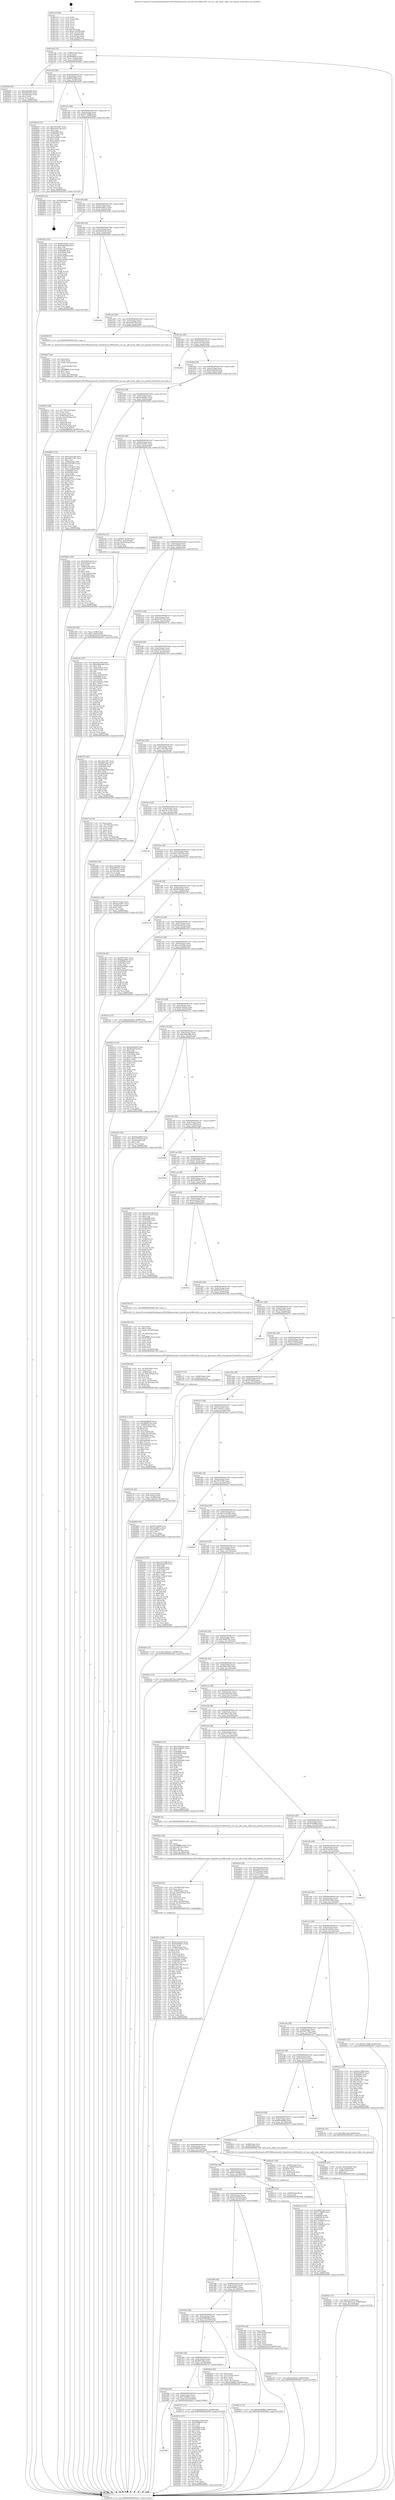 digraph "0x401a10" {
  label = "0x401a10 (/mnt/c/Users/mathe/Desktop/tcc/POCII/binaries/extr_linuxdriverss390ciovfio_ccw_cp.c_pfn_array_table_iova_pinned_Final-ollvm.out::main(0))"
  labelloc = "t"
  node[shape=record]

  Entry [label="",width=0.3,height=0.3,shape=circle,fillcolor=black,style=filled]
  "0x401a42" [label="{
     0x401a42 [32]\l
     | [instrs]\l
     &nbsp;&nbsp;0x401a42 \<+6\>: mov -0x88(%rbp),%eax\l
     &nbsp;&nbsp;0x401a48 \<+2\>: mov %eax,%ecx\l
     &nbsp;&nbsp;0x401a4a \<+6\>: sub $0x8b088a1e,%ecx\l
     &nbsp;&nbsp;0x401a50 \<+6\>: mov %eax,-0x8c(%rbp)\l
     &nbsp;&nbsp;0x401a56 \<+6\>: mov %ecx,-0x90(%rbp)\l
     &nbsp;&nbsp;0x401a5c \<+6\>: je 0000000000402000 \<main+0x5f0\>\l
  }"]
  "0x402000" [label="{
     0x402000 [30]\l
     | [instrs]\l
     &nbsp;&nbsp;0x402000 \<+5\>: mov $0xa9d2d49,%eax\l
     &nbsp;&nbsp;0x402005 \<+5\>: mov $0xfcd2ef55,%ecx\l
     &nbsp;&nbsp;0x40200a \<+3\>: mov -0x34(%rbp),%edx\l
     &nbsp;&nbsp;0x40200d \<+3\>: cmp $0x2,%edx\l
     &nbsp;&nbsp;0x402010 \<+3\>: cmovne %ecx,%eax\l
     &nbsp;&nbsp;0x402013 \<+6\>: mov %eax,-0x88(%rbp)\l
     &nbsp;&nbsp;0x402019 \<+5\>: jmp 0000000000402f39 \<main+0x1529\>\l
  }"]
  "0x401a62" [label="{
     0x401a62 [28]\l
     | [instrs]\l
     &nbsp;&nbsp;0x401a62 \<+5\>: jmp 0000000000401a67 \<main+0x57\>\l
     &nbsp;&nbsp;0x401a67 \<+6\>: mov -0x8c(%rbp),%eax\l
     &nbsp;&nbsp;0x401a6d \<+5\>: sub $0x90f253f8,%eax\l
     &nbsp;&nbsp;0x401a72 \<+6\>: mov %eax,-0x94(%rbp)\l
     &nbsp;&nbsp;0x401a78 \<+6\>: je 00000000004026c9 \<main+0xcb9\>\l
  }"]
  "0x402f39" [label="{
     0x402f39 [5]\l
     | [instrs]\l
     &nbsp;&nbsp;0x402f39 \<+5\>: jmp 0000000000401a42 \<main+0x32\>\l
  }"]
  "0x401a10" [label="{
     0x401a10 [50]\l
     | [instrs]\l
     &nbsp;&nbsp;0x401a10 \<+1\>: push %rbp\l
     &nbsp;&nbsp;0x401a11 \<+3\>: mov %rsp,%rbp\l
     &nbsp;&nbsp;0x401a14 \<+2\>: push %r15\l
     &nbsp;&nbsp;0x401a16 \<+2\>: push %r14\l
     &nbsp;&nbsp;0x401a18 \<+2\>: push %r13\l
     &nbsp;&nbsp;0x401a1a \<+2\>: push %r12\l
     &nbsp;&nbsp;0x401a1c \<+1\>: push %rbx\l
     &nbsp;&nbsp;0x401a1d \<+7\>: sub $0x158,%rsp\l
     &nbsp;&nbsp;0x401a24 \<+7\>: movl $0x0,-0x38(%rbp)\l
     &nbsp;&nbsp;0x401a2b \<+3\>: mov %edi,-0x3c(%rbp)\l
     &nbsp;&nbsp;0x401a2e \<+4\>: mov %rsi,-0x48(%rbp)\l
     &nbsp;&nbsp;0x401a32 \<+3\>: mov -0x3c(%rbp),%edi\l
     &nbsp;&nbsp;0x401a35 \<+3\>: mov %edi,-0x34(%rbp)\l
     &nbsp;&nbsp;0x401a38 \<+10\>: movl $0x8b088a1e,-0x88(%rbp)\l
  }"]
  Exit [label="",width=0.3,height=0.3,shape=circle,fillcolor=black,style=filled,peripheries=2]
  "0x4026c9" [label="{
     0x4026c9 [147]\l
     | [instrs]\l
     &nbsp;&nbsp;0x4026c9 \<+5\>: mov $0x16511f07,%eax\l
     &nbsp;&nbsp;0x4026ce \<+5\>: mov $0xb4c67156,%ecx\l
     &nbsp;&nbsp;0x4026d3 \<+2\>: mov $0x1,%dl\l
     &nbsp;&nbsp;0x4026d5 \<+7\>: mov 0x405060,%esi\l
     &nbsp;&nbsp;0x4026dc \<+7\>: mov 0x405064,%edi\l
     &nbsp;&nbsp;0x4026e3 \<+3\>: mov %esi,%r8d\l
     &nbsp;&nbsp;0x4026e6 \<+7\>: add $0x2cefde61,%r8d\l
     &nbsp;&nbsp;0x4026ed \<+4\>: sub $0x1,%r8d\l
     &nbsp;&nbsp;0x4026f1 \<+7\>: sub $0x2cefde61,%r8d\l
     &nbsp;&nbsp;0x4026f8 \<+4\>: imul %r8d,%esi\l
     &nbsp;&nbsp;0x4026fc \<+3\>: and $0x1,%esi\l
     &nbsp;&nbsp;0x4026ff \<+3\>: cmp $0x0,%esi\l
     &nbsp;&nbsp;0x402702 \<+4\>: sete %r9b\l
     &nbsp;&nbsp;0x402706 \<+3\>: cmp $0xa,%edi\l
     &nbsp;&nbsp;0x402709 \<+4\>: setl %r10b\l
     &nbsp;&nbsp;0x40270d \<+3\>: mov %r9b,%r11b\l
     &nbsp;&nbsp;0x402710 \<+4\>: xor $0xff,%r11b\l
     &nbsp;&nbsp;0x402714 \<+3\>: mov %r10b,%bl\l
     &nbsp;&nbsp;0x402717 \<+3\>: xor $0xff,%bl\l
     &nbsp;&nbsp;0x40271a \<+3\>: xor $0x0,%dl\l
     &nbsp;&nbsp;0x40271d \<+3\>: mov %r11b,%r14b\l
     &nbsp;&nbsp;0x402720 \<+4\>: and $0x0,%r14b\l
     &nbsp;&nbsp;0x402724 \<+3\>: and %dl,%r9b\l
     &nbsp;&nbsp;0x402727 \<+3\>: mov %bl,%r15b\l
     &nbsp;&nbsp;0x40272a \<+4\>: and $0x0,%r15b\l
     &nbsp;&nbsp;0x40272e \<+3\>: and %dl,%r10b\l
     &nbsp;&nbsp;0x402731 \<+3\>: or %r9b,%r14b\l
     &nbsp;&nbsp;0x402734 \<+3\>: or %r10b,%r15b\l
     &nbsp;&nbsp;0x402737 \<+3\>: xor %r15b,%r14b\l
     &nbsp;&nbsp;0x40273a \<+3\>: or %bl,%r11b\l
     &nbsp;&nbsp;0x40273d \<+4\>: xor $0xff,%r11b\l
     &nbsp;&nbsp;0x402741 \<+3\>: or $0x0,%dl\l
     &nbsp;&nbsp;0x402744 \<+3\>: and %dl,%r11b\l
     &nbsp;&nbsp;0x402747 \<+3\>: or %r11b,%r14b\l
     &nbsp;&nbsp;0x40274a \<+4\>: test $0x1,%r14b\l
     &nbsp;&nbsp;0x40274e \<+3\>: cmovne %ecx,%eax\l
     &nbsp;&nbsp;0x402751 \<+6\>: mov %eax,-0x88(%rbp)\l
     &nbsp;&nbsp;0x402757 \<+5\>: jmp 0000000000402f39 \<main+0x1529\>\l
  }"]
  "0x401a7e" [label="{
     0x401a7e [28]\l
     | [instrs]\l
     &nbsp;&nbsp;0x401a7e \<+5\>: jmp 0000000000401a83 \<main+0x73\>\l
     &nbsp;&nbsp;0x401a83 \<+6\>: mov -0x8c(%rbp),%eax\l
     &nbsp;&nbsp;0x401a89 \<+5\>: sub $0x9573dff8,%eax\l
     &nbsp;&nbsp;0x401a8e \<+6\>: mov %eax,-0x98(%rbp)\l
     &nbsp;&nbsp;0x401a94 \<+6\>: je 0000000000402d5f \<main+0x134f\>\l
  }"]
  "0x402c29" [label="{
     0x402c29 [15]\l
     | [instrs]\l
     &nbsp;&nbsp;0x402c29 \<+10\>: movl $0xdaa39c5e,-0x88(%rbp)\l
     &nbsp;&nbsp;0x402c33 \<+5\>: jmp 0000000000402f39 \<main+0x1529\>\l
  }"]
  "0x402d5f" [label="{
     0x402d5f [21]\l
     | [instrs]\l
     &nbsp;&nbsp;0x402d5f \<+3\>: mov -0x38(%rbp),%eax\l
     &nbsp;&nbsp;0x402d62 \<+7\>: add $0x158,%rsp\l
     &nbsp;&nbsp;0x402d69 \<+1\>: pop %rbx\l
     &nbsp;&nbsp;0x402d6a \<+2\>: pop %r12\l
     &nbsp;&nbsp;0x402d6c \<+2\>: pop %r13\l
     &nbsp;&nbsp;0x402d6e \<+2\>: pop %r14\l
     &nbsp;&nbsp;0x402d70 \<+2\>: pop %r15\l
     &nbsp;&nbsp;0x402d72 \<+1\>: pop %rbp\l
     &nbsp;&nbsp;0x402d73 \<+1\>: ret\l
  }"]
  "0x401a9a" [label="{
     0x401a9a [28]\l
     | [instrs]\l
     &nbsp;&nbsp;0x401a9a \<+5\>: jmp 0000000000401a9f \<main+0x8f\>\l
     &nbsp;&nbsp;0x401a9f \<+6\>: mov -0x8c(%rbp),%eax\l
     &nbsp;&nbsp;0x401aa5 \<+5\>: sub $0x9aaa0651,%eax\l
     &nbsp;&nbsp;0x401aaa \<+6\>: mov %eax,-0x9c(%rbp)\l
     &nbsp;&nbsp;0x401ab0 \<+6\>: je 0000000000402cb6 \<main+0x12a6\>\l
  }"]
  "0x402a25" [label="{
     0x402a25 [153]\l
     | [instrs]\l
     &nbsp;&nbsp;0x402a25 \<+5\>: mov $0x29b213b0,%edx\l
     &nbsp;&nbsp;0x402a2a \<+5\>: mov $0x27798f00,%esi\l
     &nbsp;&nbsp;0x402a2f \<+3\>: mov $0x1,%r8b\l
     &nbsp;&nbsp;0x402a32 \<+8\>: mov 0x405060,%r9d\l
     &nbsp;&nbsp;0x402a3a \<+8\>: mov 0x405064,%r10d\l
     &nbsp;&nbsp;0x402a42 \<+3\>: mov %r9d,%r11d\l
     &nbsp;&nbsp;0x402a45 \<+7\>: add $0x725fbff2,%r11d\l
     &nbsp;&nbsp;0x402a4c \<+4\>: sub $0x1,%r11d\l
     &nbsp;&nbsp;0x402a50 \<+7\>: sub $0x725fbff2,%r11d\l
     &nbsp;&nbsp;0x402a57 \<+4\>: imul %r11d,%r9d\l
     &nbsp;&nbsp;0x402a5b \<+4\>: and $0x1,%r9d\l
     &nbsp;&nbsp;0x402a5f \<+4\>: cmp $0x0,%r9d\l
     &nbsp;&nbsp;0x402a63 \<+3\>: sete %bl\l
     &nbsp;&nbsp;0x402a66 \<+4\>: cmp $0xa,%r10d\l
     &nbsp;&nbsp;0x402a6a \<+4\>: setl %r14b\l
     &nbsp;&nbsp;0x402a6e \<+3\>: mov %bl,%r15b\l
     &nbsp;&nbsp;0x402a71 \<+4\>: xor $0xff,%r15b\l
     &nbsp;&nbsp;0x402a75 \<+3\>: mov %r14b,%r12b\l
     &nbsp;&nbsp;0x402a78 \<+4\>: xor $0xff,%r12b\l
     &nbsp;&nbsp;0x402a7c \<+4\>: xor $0x1,%r8b\l
     &nbsp;&nbsp;0x402a80 \<+3\>: mov %r15b,%r13b\l
     &nbsp;&nbsp;0x402a83 \<+4\>: and $0xff,%r13b\l
     &nbsp;&nbsp;0x402a87 \<+3\>: and %r8b,%bl\l
     &nbsp;&nbsp;0x402a8a \<+3\>: mov %r12b,%al\l
     &nbsp;&nbsp;0x402a8d \<+2\>: and $0xff,%al\l
     &nbsp;&nbsp;0x402a8f \<+3\>: and %r8b,%r14b\l
     &nbsp;&nbsp;0x402a92 \<+3\>: or %bl,%r13b\l
     &nbsp;&nbsp;0x402a95 \<+3\>: or %r14b,%al\l
     &nbsp;&nbsp;0x402a98 \<+3\>: xor %al,%r13b\l
     &nbsp;&nbsp;0x402a9b \<+3\>: or %r12b,%r15b\l
     &nbsp;&nbsp;0x402a9e \<+4\>: xor $0xff,%r15b\l
     &nbsp;&nbsp;0x402aa2 \<+4\>: or $0x1,%r8b\l
     &nbsp;&nbsp;0x402aa6 \<+3\>: and %r8b,%r15b\l
     &nbsp;&nbsp;0x402aa9 \<+3\>: or %r15b,%r13b\l
     &nbsp;&nbsp;0x402aac \<+4\>: test $0x1,%r13b\l
     &nbsp;&nbsp;0x402ab0 \<+3\>: cmovne %esi,%edx\l
     &nbsp;&nbsp;0x402ab3 \<+6\>: mov %edx,-0x88(%rbp)\l
     &nbsp;&nbsp;0x402ab9 \<+5\>: jmp 0000000000402f39 \<main+0x1529\>\l
  }"]
  "0x402cb6" [label="{
     0x402cb6 [154]\l
     | [instrs]\l
     &nbsp;&nbsp;0x402cb6 \<+5\>: mov $0xf67055b7,%eax\l
     &nbsp;&nbsp;0x402cbb \<+5\>: mov $0x46861840,%ecx\l
     &nbsp;&nbsp;0x402cc0 \<+2\>: mov $0x1,%dl\l
     &nbsp;&nbsp;0x402cc2 \<+7\>: movl $0x0,-0x38(%rbp)\l
     &nbsp;&nbsp;0x402cc9 \<+7\>: mov 0x405060,%esi\l
     &nbsp;&nbsp;0x402cd0 \<+7\>: mov 0x405064,%edi\l
     &nbsp;&nbsp;0x402cd7 \<+3\>: mov %esi,%r8d\l
     &nbsp;&nbsp;0x402cda \<+7\>: sub $0x813ddf05,%r8d\l
     &nbsp;&nbsp;0x402ce1 \<+4\>: sub $0x1,%r8d\l
     &nbsp;&nbsp;0x402ce5 \<+7\>: add $0x813ddf05,%r8d\l
     &nbsp;&nbsp;0x402cec \<+4\>: imul %r8d,%esi\l
     &nbsp;&nbsp;0x402cf0 \<+3\>: and $0x1,%esi\l
     &nbsp;&nbsp;0x402cf3 \<+3\>: cmp $0x0,%esi\l
     &nbsp;&nbsp;0x402cf6 \<+4\>: sete %r9b\l
     &nbsp;&nbsp;0x402cfa \<+3\>: cmp $0xa,%edi\l
     &nbsp;&nbsp;0x402cfd \<+4\>: setl %r10b\l
     &nbsp;&nbsp;0x402d01 \<+3\>: mov %r9b,%r11b\l
     &nbsp;&nbsp;0x402d04 \<+4\>: xor $0xff,%r11b\l
     &nbsp;&nbsp;0x402d08 \<+3\>: mov %r10b,%bl\l
     &nbsp;&nbsp;0x402d0b \<+3\>: xor $0xff,%bl\l
     &nbsp;&nbsp;0x402d0e \<+3\>: xor $0x1,%dl\l
     &nbsp;&nbsp;0x402d11 \<+3\>: mov %r11b,%r14b\l
     &nbsp;&nbsp;0x402d14 \<+4\>: and $0xff,%r14b\l
     &nbsp;&nbsp;0x402d18 \<+3\>: and %dl,%r9b\l
     &nbsp;&nbsp;0x402d1b \<+3\>: mov %bl,%r15b\l
     &nbsp;&nbsp;0x402d1e \<+4\>: and $0xff,%r15b\l
     &nbsp;&nbsp;0x402d22 \<+3\>: and %dl,%r10b\l
     &nbsp;&nbsp;0x402d25 \<+3\>: or %r9b,%r14b\l
     &nbsp;&nbsp;0x402d28 \<+3\>: or %r10b,%r15b\l
     &nbsp;&nbsp;0x402d2b \<+3\>: xor %r15b,%r14b\l
     &nbsp;&nbsp;0x402d2e \<+3\>: or %bl,%r11b\l
     &nbsp;&nbsp;0x402d31 \<+4\>: xor $0xff,%r11b\l
     &nbsp;&nbsp;0x402d35 \<+3\>: or $0x1,%dl\l
     &nbsp;&nbsp;0x402d38 \<+3\>: and %dl,%r11b\l
     &nbsp;&nbsp;0x402d3b \<+3\>: or %r11b,%r14b\l
     &nbsp;&nbsp;0x402d3e \<+4\>: test $0x1,%r14b\l
     &nbsp;&nbsp;0x402d42 \<+3\>: cmovne %ecx,%eax\l
     &nbsp;&nbsp;0x402d45 \<+6\>: mov %eax,-0x88(%rbp)\l
     &nbsp;&nbsp;0x402d4b \<+5\>: jmp 0000000000402f39 \<main+0x1529\>\l
  }"]
  "0x401ab6" [label="{
     0x401ab6 [28]\l
     | [instrs]\l
     &nbsp;&nbsp;0x401ab6 \<+5\>: jmp 0000000000401abb \<main+0xab\>\l
     &nbsp;&nbsp;0x401abb \<+6\>: mov -0x8c(%rbp),%eax\l
     &nbsp;&nbsp;0x401ac1 \<+5\>: sub $0xab449e30,%eax\l
     &nbsp;&nbsp;0x401ac6 \<+6\>: mov %eax,-0xa0(%rbp)\l
     &nbsp;&nbsp;0x401acc \<+6\>: je 0000000000402d9e \<main+0x138e\>\l
  }"]
  "0x401ff6" [label="{
     0x401ff6\l
  }", style=dashed]
  "0x402d9e" [label="{
     0x402d9e\l
  }", style=dashed]
  "0x401ad2" [label="{
     0x401ad2 [28]\l
     | [instrs]\l
     &nbsp;&nbsp;0x401ad2 \<+5\>: jmp 0000000000401ad7 \<main+0xc7\>\l
     &nbsp;&nbsp;0x401ad7 \<+6\>: mov -0x8c(%rbp),%eax\l
     &nbsp;&nbsp;0x401add \<+5\>: sub $0xadaf3339,%eax\l
     &nbsp;&nbsp;0x401ae2 \<+6\>: mov %eax,-0xa4(%rbp)\l
     &nbsp;&nbsp;0x401ae8 \<+6\>: je 0000000000402642 \<main+0xc32\>\l
  }"]
  "0x40297e" [label="{
     0x40297e [137]\l
     | [instrs]\l
     &nbsp;&nbsp;0x40297e \<+5\>: mov $0x29b213b0,%eax\l
     &nbsp;&nbsp;0x402983 \<+5\>: mov $0x6498f01f,%ecx\l
     &nbsp;&nbsp;0x402988 \<+2\>: mov $0x1,%dl\l
     &nbsp;&nbsp;0x40298a \<+2\>: xor %esi,%esi\l
     &nbsp;&nbsp;0x40298c \<+7\>: mov 0x405060,%edi\l
     &nbsp;&nbsp;0x402993 \<+8\>: mov 0x405064,%r8d\l
     &nbsp;&nbsp;0x40299b \<+3\>: sub $0x1,%esi\l
     &nbsp;&nbsp;0x40299e \<+3\>: mov %edi,%r9d\l
     &nbsp;&nbsp;0x4029a1 \<+3\>: add %esi,%r9d\l
     &nbsp;&nbsp;0x4029a4 \<+4\>: imul %r9d,%edi\l
     &nbsp;&nbsp;0x4029a8 \<+3\>: and $0x1,%edi\l
     &nbsp;&nbsp;0x4029ab \<+3\>: cmp $0x0,%edi\l
     &nbsp;&nbsp;0x4029ae \<+4\>: sete %r10b\l
     &nbsp;&nbsp;0x4029b2 \<+4\>: cmp $0xa,%r8d\l
     &nbsp;&nbsp;0x4029b6 \<+4\>: setl %r11b\l
     &nbsp;&nbsp;0x4029ba \<+3\>: mov %r10b,%bl\l
     &nbsp;&nbsp;0x4029bd \<+3\>: xor $0xff,%bl\l
     &nbsp;&nbsp;0x4029c0 \<+3\>: mov %r11b,%r14b\l
     &nbsp;&nbsp;0x4029c3 \<+4\>: xor $0xff,%r14b\l
     &nbsp;&nbsp;0x4029c7 \<+3\>: xor $0x1,%dl\l
     &nbsp;&nbsp;0x4029ca \<+3\>: mov %bl,%r15b\l
     &nbsp;&nbsp;0x4029cd \<+4\>: and $0xff,%r15b\l
     &nbsp;&nbsp;0x4029d1 \<+3\>: and %dl,%r10b\l
     &nbsp;&nbsp;0x4029d4 \<+3\>: mov %r14b,%r12b\l
     &nbsp;&nbsp;0x4029d7 \<+4\>: and $0xff,%r12b\l
     &nbsp;&nbsp;0x4029db \<+3\>: and %dl,%r11b\l
     &nbsp;&nbsp;0x4029de \<+3\>: or %r10b,%r15b\l
     &nbsp;&nbsp;0x4029e1 \<+3\>: or %r11b,%r12b\l
     &nbsp;&nbsp;0x4029e4 \<+3\>: xor %r12b,%r15b\l
     &nbsp;&nbsp;0x4029e7 \<+3\>: or %r14b,%bl\l
     &nbsp;&nbsp;0x4029ea \<+3\>: xor $0xff,%bl\l
     &nbsp;&nbsp;0x4029ed \<+3\>: or $0x1,%dl\l
     &nbsp;&nbsp;0x4029f0 \<+2\>: and %dl,%bl\l
     &nbsp;&nbsp;0x4029f2 \<+3\>: or %bl,%r15b\l
     &nbsp;&nbsp;0x4029f5 \<+4\>: test $0x1,%r15b\l
     &nbsp;&nbsp;0x4029f9 \<+3\>: cmovne %ecx,%eax\l
     &nbsp;&nbsp;0x4029fc \<+6\>: mov %eax,-0x88(%rbp)\l
     &nbsp;&nbsp;0x402a02 \<+5\>: jmp 0000000000402f39 \<main+0x1529\>\l
  }"]
  "0x402642" [label="{
     0x402642 [5]\l
     | [instrs]\l
     &nbsp;&nbsp;0x402642 \<+5\>: call 0000000000401160 \<next_i\>\l
     | [calls]\l
     &nbsp;&nbsp;0x401160 \{1\} (/mnt/c/Users/mathe/Desktop/tcc/POCII/binaries/extr_linuxdriverss390ciovfio_ccw_cp.c_pfn_array_table_iova_pinned_Final-ollvm.out::next_i)\l
  }"]
  "0x401aee" [label="{
     0x401aee [28]\l
     | [instrs]\l
     &nbsp;&nbsp;0x401aee \<+5\>: jmp 0000000000401af3 \<main+0xe3\>\l
     &nbsp;&nbsp;0x401af3 \<+6\>: mov -0x8c(%rbp),%eax\l
     &nbsp;&nbsp;0x401af9 \<+5\>: sub $0xae5c51e8,%eax\l
     &nbsp;&nbsp;0x401afe \<+6\>: mov %eax,-0xa8(%rbp)\l
     &nbsp;&nbsp;0x401b04 \<+6\>: je 0000000000402e26 \<main+0x1416\>\l
  }"]
  "0x402841" [label="{
     0x402841 [31]\l
     | [instrs]\l
     &nbsp;&nbsp;0x402841 \<+10\>: movl $0x0,-0x84(%rbp)\l
     &nbsp;&nbsp;0x40284b \<+10\>: movl $0x36ba1ceb,-0x88(%rbp)\l
     &nbsp;&nbsp;0x402855 \<+6\>: mov %eax,-0x174(%rbp)\l
     &nbsp;&nbsp;0x40285b \<+5\>: jmp 0000000000402f39 \<main+0x1529\>\l
  }"]
  "0x402e26" [label="{
     0x402e26\l
  }", style=dashed]
  "0x401b0a" [label="{
     0x401b0a [28]\l
     | [instrs]\l
     &nbsp;&nbsp;0x401b0a \<+5\>: jmp 0000000000401b0f \<main+0xff\>\l
     &nbsp;&nbsp;0x401b0f \<+6\>: mov -0x8c(%rbp),%eax\l
     &nbsp;&nbsp;0x401b15 \<+5\>: sub $0xb2ebd2f9,%eax\l
     &nbsp;&nbsp;0x401b1a \<+6\>: mov %eax,-0xac(%rbp)\l
     &nbsp;&nbsp;0x401b20 \<+6\>: je 0000000000402b60 \<main+0x1150\>\l
  }"]
  "0x40282a" [label="{
     0x40282a [23]\l
     | [instrs]\l
     &nbsp;&nbsp;0x40282a \<+10\>: movabs $0x4030b6,%rdi\l
     &nbsp;&nbsp;0x402834 \<+3\>: mov %eax,-0x80(%rbp)\l
     &nbsp;&nbsp;0x402837 \<+3\>: mov -0x80(%rbp),%esi\l
     &nbsp;&nbsp;0x40283a \<+2\>: mov $0x0,%al\l
     &nbsp;&nbsp;0x40283c \<+5\>: call 0000000000401040 \<printf@plt\>\l
     | [calls]\l
     &nbsp;&nbsp;0x401040 \{1\} (unknown)\l
  }"]
  "0x402b60" [label="{
     0x402b60 [174]\l
     | [instrs]\l
     &nbsp;&nbsp;0x402b60 \<+5\>: mov $0x1a3314f8,%eax\l
     &nbsp;&nbsp;0x402b65 \<+5\>: mov $0x50877491,%ecx\l
     &nbsp;&nbsp;0x402b6a \<+2\>: mov $0x1,%dl\l
     &nbsp;&nbsp;0x402b6c \<+6\>: mov -0x84(%rbp),%esi\l
     &nbsp;&nbsp;0x402b72 \<+6\>: add $0x7e67a673,%esi\l
     &nbsp;&nbsp;0x402b78 \<+3\>: add $0x1,%esi\l
     &nbsp;&nbsp;0x402b7b \<+6\>: sub $0x7e67a673,%esi\l
     &nbsp;&nbsp;0x402b81 \<+6\>: mov %esi,-0x84(%rbp)\l
     &nbsp;&nbsp;0x402b87 \<+7\>: mov 0x405060,%esi\l
     &nbsp;&nbsp;0x402b8e \<+7\>: mov 0x405064,%edi\l
     &nbsp;&nbsp;0x402b95 \<+3\>: mov %esi,%r8d\l
     &nbsp;&nbsp;0x402b98 \<+7\>: sub $0x9973767c,%r8d\l
     &nbsp;&nbsp;0x402b9f \<+4\>: sub $0x1,%r8d\l
     &nbsp;&nbsp;0x402ba3 \<+7\>: add $0x9973767c,%r8d\l
     &nbsp;&nbsp;0x402baa \<+4\>: imul %r8d,%esi\l
     &nbsp;&nbsp;0x402bae \<+3\>: and $0x1,%esi\l
     &nbsp;&nbsp;0x402bb1 \<+3\>: cmp $0x0,%esi\l
     &nbsp;&nbsp;0x402bb4 \<+4\>: sete %r9b\l
     &nbsp;&nbsp;0x402bb8 \<+3\>: cmp $0xa,%edi\l
     &nbsp;&nbsp;0x402bbb \<+4\>: setl %r10b\l
     &nbsp;&nbsp;0x402bbf \<+3\>: mov %r9b,%r11b\l
     &nbsp;&nbsp;0x402bc2 \<+4\>: xor $0xff,%r11b\l
     &nbsp;&nbsp;0x402bc6 \<+3\>: mov %r10b,%bl\l
     &nbsp;&nbsp;0x402bc9 \<+3\>: xor $0xff,%bl\l
     &nbsp;&nbsp;0x402bcc \<+3\>: xor $0x0,%dl\l
     &nbsp;&nbsp;0x402bcf \<+3\>: mov %r11b,%r14b\l
     &nbsp;&nbsp;0x402bd2 \<+4\>: and $0x0,%r14b\l
     &nbsp;&nbsp;0x402bd6 \<+3\>: and %dl,%r9b\l
     &nbsp;&nbsp;0x402bd9 \<+3\>: mov %bl,%r15b\l
     &nbsp;&nbsp;0x402bdc \<+4\>: and $0x0,%r15b\l
     &nbsp;&nbsp;0x402be0 \<+3\>: and %dl,%r10b\l
     &nbsp;&nbsp;0x402be3 \<+3\>: or %r9b,%r14b\l
     &nbsp;&nbsp;0x402be6 \<+3\>: or %r10b,%r15b\l
     &nbsp;&nbsp;0x402be9 \<+3\>: xor %r15b,%r14b\l
     &nbsp;&nbsp;0x402bec \<+3\>: or %bl,%r11b\l
     &nbsp;&nbsp;0x402bef \<+4\>: xor $0xff,%r11b\l
     &nbsp;&nbsp;0x402bf3 \<+3\>: or $0x0,%dl\l
     &nbsp;&nbsp;0x402bf6 \<+3\>: and %dl,%r11b\l
     &nbsp;&nbsp;0x402bf9 \<+3\>: or %r11b,%r14b\l
     &nbsp;&nbsp;0x402bfc \<+4\>: test $0x1,%r14b\l
     &nbsp;&nbsp;0x402c00 \<+3\>: cmovne %ecx,%eax\l
     &nbsp;&nbsp;0x402c03 \<+6\>: mov %eax,-0x88(%rbp)\l
     &nbsp;&nbsp;0x402c09 \<+5\>: jmp 0000000000402f39 \<main+0x1529\>\l
  }"]
  "0x401b26" [label="{
     0x401b26 [28]\l
     | [instrs]\l
     &nbsp;&nbsp;0x401b26 \<+5\>: jmp 0000000000401b2b \<main+0x11b\>\l
     &nbsp;&nbsp;0x401b2b \<+6\>: mov -0x8c(%rbp),%eax\l
     &nbsp;&nbsp;0x401b31 \<+5\>: sub $0xb3a884b7,%eax\l
     &nbsp;&nbsp;0x401b36 \<+6\>: mov %eax,-0xb0(%rbp)\l
     &nbsp;&nbsp;0x401b3c \<+6\>: je 00000000004028f3 \<main+0xee3\>\l
  }"]
  "0x401fda" [label="{
     0x401fda [28]\l
     | [instrs]\l
     &nbsp;&nbsp;0x401fda \<+5\>: jmp 0000000000401fdf \<main+0x5cf\>\l
     &nbsp;&nbsp;0x401fdf \<+6\>: mov -0x8c(%rbp),%eax\l
     &nbsp;&nbsp;0x401fe5 \<+5\>: sub $0x7a9e8b1a,%eax\l
     &nbsp;&nbsp;0x401fea \<+6\>: mov %eax,-0x15c(%rbp)\l
     &nbsp;&nbsp;0x401ff0 \<+6\>: je 000000000040297e \<main+0xf6e\>\l
  }"]
  "0x4028f3" [label="{
     0x4028f3 [109]\l
     | [instrs]\l
     &nbsp;&nbsp;0x4028f3 \<+5\>: mov $0x35f2d1ab,%eax\l
     &nbsp;&nbsp;0x4028f8 \<+5\>: mov $0xf5c8ab0,%ecx\l
     &nbsp;&nbsp;0x4028fd \<+2\>: xor %edx,%edx\l
     &nbsp;&nbsp;0x4028ff \<+6\>: mov -0x84(%rbp),%esi\l
     &nbsp;&nbsp;0x402905 \<+3\>: cmp -0x5c(%rbp),%esi\l
     &nbsp;&nbsp;0x402908 \<+4\>: setl %dil\l
     &nbsp;&nbsp;0x40290c \<+4\>: and $0x1,%dil\l
     &nbsp;&nbsp;0x402910 \<+4\>: mov %dil,-0x29(%rbp)\l
     &nbsp;&nbsp;0x402914 \<+7\>: mov 0x405060,%esi\l
     &nbsp;&nbsp;0x40291b \<+8\>: mov 0x405064,%r8d\l
     &nbsp;&nbsp;0x402923 \<+3\>: sub $0x1,%edx\l
     &nbsp;&nbsp;0x402926 \<+3\>: mov %esi,%r9d\l
     &nbsp;&nbsp;0x402929 \<+3\>: add %edx,%r9d\l
     &nbsp;&nbsp;0x40292c \<+4\>: imul %r9d,%esi\l
     &nbsp;&nbsp;0x402930 \<+3\>: and $0x1,%esi\l
     &nbsp;&nbsp;0x402933 \<+3\>: cmp $0x0,%esi\l
     &nbsp;&nbsp;0x402936 \<+4\>: sete %dil\l
     &nbsp;&nbsp;0x40293a \<+4\>: cmp $0xa,%r8d\l
     &nbsp;&nbsp;0x40293e \<+4\>: setl %r10b\l
     &nbsp;&nbsp;0x402942 \<+3\>: mov %dil,%r11b\l
     &nbsp;&nbsp;0x402945 \<+3\>: and %r10b,%r11b\l
     &nbsp;&nbsp;0x402948 \<+3\>: xor %r10b,%dil\l
     &nbsp;&nbsp;0x40294b \<+3\>: or %dil,%r11b\l
     &nbsp;&nbsp;0x40294e \<+4\>: test $0x1,%r11b\l
     &nbsp;&nbsp;0x402952 \<+3\>: cmovne %ecx,%eax\l
     &nbsp;&nbsp;0x402955 \<+6\>: mov %eax,-0x88(%rbp)\l
     &nbsp;&nbsp;0x40295b \<+5\>: jmp 0000000000402f39 \<main+0x1529\>\l
  }"]
  "0x401b42" [label="{
     0x401b42 [28]\l
     | [instrs]\l
     &nbsp;&nbsp;0x401b42 \<+5\>: jmp 0000000000401b47 \<main+0x137\>\l
     &nbsp;&nbsp;0x401b47 \<+6\>: mov -0x8c(%rbp),%eax\l
     &nbsp;&nbsp;0x401b4d \<+5\>: sub $0xb3c52957,%eax\l
     &nbsp;&nbsp;0x401b52 \<+6\>: mov %eax,-0xb4(%rbp)\l
     &nbsp;&nbsp;0x401b58 \<+6\>: je 000000000040216a \<main+0x75a\>\l
  }"]
  "0x4027b7" [label="{
     0x4027b7 [15]\l
     | [instrs]\l
     &nbsp;&nbsp;0x4027b7 \<+10\>: movl $0xbdd319c4,-0x88(%rbp)\l
     &nbsp;&nbsp;0x4027c1 \<+5\>: jmp 0000000000402f39 \<main+0x1529\>\l
  }"]
  "0x40216a" [label="{
     0x40216a [31]\l
     | [instrs]\l
     &nbsp;&nbsp;0x40216a \<+8\>: movq $0x64,-0x58(%rbp)\l
     &nbsp;&nbsp;0x402172 \<+7\>: movl $0x1,-0x5c(%rbp)\l
     &nbsp;&nbsp;0x402179 \<+4\>: movslq -0x5c(%rbp),%rax\l
     &nbsp;&nbsp;0x40217d \<+4\>: shl $0x4,%rax\l
     &nbsp;&nbsp;0x402181 \<+3\>: mov %rax,%rdi\l
     &nbsp;&nbsp;0x402184 \<+5\>: call 0000000000401050 \<malloc@plt\>\l
     | [calls]\l
     &nbsp;&nbsp;0x401050 \{1\} (unknown)\l
  }"]
  "0x401b5e" [label="{
     0x401b5e [28]\l
     | [instrs]\l
     &nbsp;&nbsp;0x401b5e \<+5\>: jmp 0000000000401b63 \<main+0x153\>\l
     &nbsp;&nbsp;0x401b63 \<+6\>: mov -0x8c(%rbp),%eax\l
     &nbsp;&nbsp;0x401b69 \<+5\>: sub $0xb41f5651,%eax\l
     &nbsp;&nbsp;0x401b6e \<+6\>: mov %eax,-0xb8(%rbp)\l
     &nbsp;&nbsp;0x401b74 \<+6\>: je 00000000004021fe \<main+0x7ee\>\l
  }"]
  "0x401fbe" [label="{
     0x401fbe [28]\l
     | [instrs]\l
     &nbsp;&nbsp;0x401fbe \<+5\>: jmp 0000000000401fc3 \<main+0x5b3\>\l
     &nbsp;&nbsp;0x401fc3 \<+6\>: mov -0x8c(%rbp),%eax\l
     &nbsp;&nbsp;0x401fc9 \<+5\>: sub $0x6f97cddc,%eax\l
     &nbsp;&nbsp;0x401fce \<+6\>: mov %eax,-0x158(%rbp)\l
     &nbsp;&nbsp;0x401fd4 \<+6\>: je 00000000004027b7 \<main+0xda7\>\l
  }"]
  "0x4021fe" [label="{
     0x4021fe [167]\l
     | [instrs]\l
     &nbsp;&nbsp;0x4021fe \<+5\>: mov $0xebcc18f4,%eax\l
     &nbsp;&nbsp;0x402203 \<+5\>: mov $0xe990ed96,%ecx\l
     &nbsp;&nbsp;0x402208 \<+2\>: mov $0x1,%dl\l
     &nbsp;&nbsp;0x40220a \<+3\>: mov -0x6c(%rbp),%esi\l
     &nbsp;&nbsp;0x40220d \<+3\>: cmp -0x5c(%rbp),%esi\l
     &nbsp;&nbsp;0x402210 \<+4\>: setl %dil\l
     &nbsp;&nbsp;0x402214 \<+4\>: and $0x1,%dil\l
     &nbsp;&nbsp;0x402218 \<+4\>: mov %dil,-0x2a(%rbp)\l
     &nbsp;&nbsp;0x40221c \<+7\>: mov 0x405060,%esi\l
     &nbsp;&nbsp;0x402223 \<+8\>: mov 0x405064,%r8d\l
     &nbsp;&nbsp;0x40222b \<+3\>: mov %esi,%r9d\l
     &nbsp;&nbsp;0x40222e \<+7\>: sub $0x1cfa0a32,%r9d\l
     &nbsp;&nbsp;0x402235 \<+4\>: sub $0x1,%r9d\l
     &nbsp;&nbsp;0x402239 \<+7\>: add $0x1cfa0a32,%r9d\l
     &nbsp;&nbsp;0x402240 \<+4\>: imul %r9d,%esi\l
     &nbsp;&nbsp;0x402244 \<+3\>: and $0x1,%esi\l
     &nbsp;&nbsp;0x402247 \<+3\>: cmp $0x0,%esi\l
     &nbsp;&nbsp;0x40224a \<+4\>: sete %dil\l
     &nbsp;&nbsp;0x40224e \<+4\>: cmp $0xa,%r8d\l
     &nbsp;&nbsp;0x402252 \<+4\>: setl %r10b\l
     &nbsp;&nbsp;0x402256 \<+3\>: mov %dil,%r11b\l
     &nbsp;&nbsp;0x402259 \<+4\>: xor $0xff,%r11b\l
     &nbsp;&nbsp;0x40225d \<+3\>: mov %r10b,%bl\l
     &nbsp;&nbsp;0x402260 \<+3\>: xor $0xff,%bl\l
     &nbsp;&nbsp;0x402263 \<+3\>: xor $0x0,%dl\l
     &nbsp;&nbsp;0x402266 \<+3\>: mov %r11b,%r14b\l
     &nbsp;&nbsp;0x402269 \<+4\>: and $0x0,%r14b\l
     &nbsp;&nbsp;0x40226d \<+3\>: and %dl,%dil\l
     &nbsp;&nbsp;0x402270 \<+3\>: mov %bl,%r15b\l
     &nbsp;&nbsp;0x402273 \<+4\>: and $0x0,%r15b\l
     &nbsp;&nbsp;0x402277 \<+3\>: and %dl,%r10b\l
     &nbsp;&nbsp;0x40227a \<+3\>: or %dil,%r14b\l
     &nbsp;&nbsp;0x40227d \<+3\>: or %r10b,%r15b\l
     &nbsp;&nbsp;0x402280 \<+3\>: xor %r15b,%r14b\l
     &nbsp;&nbsp;0x402283 \<+3\>: or %bl,%r11b\l
     &nbsp;&nbsp;0x402286 \<+4\>: xor $0xff,%r11b\l
     &nbsp;&nbsp;0x40228a \<+3\>: or $0x0,%dl\l
     &nbsp;&nbsp;0x40228d \<+3\>: and %dl,%r11b\l
     &nbsp;&nbsp;0x402290 \<+3\>: or %r11b,%r14b\l
     &nbsp;&nbsp;0x402293 \<+4\>: test $0x1,%r14b\l
     &nbsp;&nbsp;0x402297 \<+3\>: cmovne %ecx,%eax\l
     &nbsp;&nbsp;0x40229a \<+6\>: mov %eax,-0x88(%rbp)\l
     &nbsp;&nbsp;0x4022a0 \<+5\>: jmp 0000000000402f39 \<main+0x1529\>\l
  }"]
  "0x401b7a" [label="{
     0x401b7a [28]\l
     | [instrs]\l
     &nbsp;&nbsp;0x401b7a \<+5\>: jmp 0000000000401b7f \<main+0x16f\>\l
     &nbsp;&nbsp;0x401b7f \<+6\>: mov -0x8c(%rbp),%eax\l
     &nbsp;&nbsp;0x401b85 \<+5\>: sub $0xb4c67156,%eax\l
     &nbsp;&nbsp;0x401b8a \<+6\>: mov %eax,-0xbc(%rbp)\l
     &nbsp;&nbsp;0x401b90 \<+6\>: je 000000000040275c \<main+0xd4c\>\l
  }"]
  "0x4026ad" [label="{
     0x4026ad [28]\l
     | [instrs]\l
     &nbsp;&nbsp;0x4026ad \<+2\>: xor %eax,%eax\l
     &nbsp;&nbsp;0x4026af \<+3\>: mov -0x7c(%rbp),%ecx\l
     &nbsp;&nbsp;0x4026b2 \<+3\>: sub $0x1,%eax\l
     &nbsp;&nbsp;0x4026b5 \<+2\>: sub %eax,%ecx\l
     &nbsp;&nbsp;0x4026b7 \<+3\>: mov %ecx,-0x7c(%rbp)\l
     &nbsp;&nbsp;0x4026ba \<+10\>: movl $0x43048fb9,-0x88(%rbp)\l
     &nbsp;&nbsp;0x4026c4 \<+5\>: jmp 0000000000402f39 \<main+0x1529\>\l
  }"]
  "0x40275c" [label="{
     0x40275c [91]\l
     | [instrs]\l
     &nbsp;&nbsp;0x40275c \<+5\>: mov $0x16511f07,%eax\l
     &nbsp;&nbsp;0x402761 \<+5\>: mov $0x6f97cddc,%ecx\l
     &nbsp;&nbsp;0x402766 \<+7\>: mov 0x405060,%edx\l
     &nbsp;&nbsp;0x40276d \<+7\>: mov 0x405064,%esi\l
     &nbsp;&nbsp;0x402774 \<+2\>: mov %edx,%edi\l
     &nbsp;&nbsp;0x402776 \<+6\>: add $0x29b63269,%edi\l
     &nbsp;&nbsp;0x40277c \<+3\>: sub $0x1,%edi\l
     &nbsp;&nbsp;0x40277f \<+6\>: sub $0x29b63269,%edi\l
     &nbsp;&nbsp;0x402785 \<+3\>: imul %edi,%edx\l
     &nbsp;&nbsp;0x402788 \<+3\>: and $0x1,%edx\l
     &nbsp;&nbsp;0x40278b \<+3\>: cmp $0x0,%edx\l
     &nbsp;&nbsp;0x40278e \<+4\>: sete %r8b\l
     &nbsp;&nbsp;0x402792 \<+3\>: cmp $0xa,%esi\l
     &nbsp;&nbsp;0x402795 \<+4\>: setl %r9b\l
     &nbsp;&nbsp;0x402799 \<+3\>: mov %r8b,%r10b\l
     &nbsp;&nbsp;0x40279c \<+3\>: and %r9b,%r10b\l
     &nbsp;&nbsp;0x40279f \<+3\>: xor %r9b,%r8b\l
     &nbsp;&nbsp;0x4027a2 \<+3\>: or %r8b,%r10b\l
     &nbsp;&nbsp;0x4027a5 \<+4\>: test $0x1,%r10b\l
     &nbsp;&nbsp;0x4027a9 \<+3\>: cmovne %ecx,%eax\l
     &nbsp;&nbsp;0x4027ac \<+6\>: mov %eax,-0x88(%rbp)\l
     &nbsp;&nbsp;0x4027b2 \<+5\>: jmp 0000000000402f39 \<main+0x1529\>\l
  }"]
  "0x401b96" [label="{
     0x401b96 [28]\l
     | [instrs]\l
     &nbsp;&nbsp;0x401b96 \<+5\>: jmp 0000000000401b9b \<main+0x18b\>\l
     &nbsp;&nbsp;0x401b9b \<+6\>: mov -0x8c(%rbp),%eax\l
     &nbsp;&nbsp;0x401ba1 \<+5\>: sub $0xbdd319c4,%eax\l
     &nbsp;&nbsp;0x401ba6 \<+6\>: mov %eax,-0xc0(%rbp)\l
     &nbsp;&nbsp;0x401bac \<+6\>: je 00000000004027c6 \<main+0xdb6\>\l
  }"]
  "0x402673" [label="{
     0x402673 [58]\l
     | [instrs]\l
     &nbsp;&nbsp;0x402673 \<+6\>: mov -0x170(%rbp),%ecx\l
     &nbsp;&nbsp;0x402679 \<+3\>: imul %eax,%ecx\l
     &nbsp;&nbsp;0x40267c \<+3\>: movslq %ecx,%rdi\l
     &nbsp;&nbsp;0x40267f \<+4\>: mov -0x68(%rbp),%r8\l
     &nbsp;&nbsp;0x402683 \<+4\>: movslq -0x6c(%rbp),%r9\l
     &nbsp;&nbsp;0x402687 \<+4\>: shl $0x4,%r9\l
     &nbsp;&nbsp;0x40268b \<+3\>: add %r9,%r8\l
     &nbsp;&nbsp;0x40268e \<+4\>: mov 0x8(%r8),%r8\l
     &nbsp;&nbsp;0x402692 \<+4\>: mov 0x8(%r8),%r8\l
     &nbsp;&nbsp;0x402696 \<+4\>: movslq -0x7c(%rbp),%r9\l
     &nbsp;&nbsp;0x40269a \<+4\>: mov %rdi,(%r8,%r9,8)\l
     &nbsp;&nbsp;0x40269e \<+10\>: movl $0x6d88808d,-0x88(%rbp)\l
     &nbsp;&nbsp;0x4026a8 \<+5\>: jmp 0000000000402f39 \<main+0x1529\>\l
  }"]
  "0x4027c6" [label="{
     0x4027c6 [36]\l
     | [instrs]\l
     &nbsp;&nbsp;0x4027c6 \<+2\>: xor %eax,%eax\l
     &nbsp;&nbsp;0x4027c8 \<+3\>: mov -0x74(%rbp),%ecx\l
     &nbsp;&nbsp;0x4027cb \<+2\>: mov %eax,%edx\l
     &nbsp;&nbsp;0x4027cd \<+2\>: sub %ecx,%edx\l
     &nbsp;&nbsp;0x4027cf \<+2\>: mov %eax,%ecx\l
     &nbsp;&nbsp;0x4027d1 \<+3\>: sub $0x1,%ecx\l
     &nbsp;&nbsp;0x4027d4 \<+2\>: add %ecx,%edx\l
     &nbsp;&nbsp;0x4027d6 \<+2\>: sub %edx,%eax\l
     &nbsp;&nbsp;0x4027d8 \<+3\>: mov %eax,-0x74(%rbp)\l
     &nbsp;&nbsp;0x4027db \<+10\>: movl $0xc146376a,-0x88(%rbp)\l
     &nbsp;&nbsp;0x4027e5 \<+5\>: jmp 0000000000402f39 \<main+0x1529\>\l
  }"]
  "0x401bb2" [label="{
     0x401bb2 [28]\l
     | [instrs]\l
     &nbsp;&nbsp;0x401bb2 \<+5\>: jmp 0000000000401bb7 \<main+0x1a7\>\l
     &nbsp;&nbsp;0x401bb7 \<+6\>: mov -0x8c(%rbp),%eax\l
     &nbsp;&nbsp;0x401bbd \<+5\>: sub $0xc146376a,%eax\l
     &nbsp;&nbsp;0x401bc2 \<+6\>: mov %eax,-0xc4(%rbp)\l
     &nbsp;&nbsp;0x401bc8 \<+6\>: je 000000000040244b \<main+0xa3b\>\l
  }"]
  "0x402647" [label="{
     0x402647 [44]\l
     | [instrs]\l
     &nbsp;&nbsp;0x402647 \<+2\>: xor %ecx,%ecx\l
     &nbsp;&nbsp;0x402649 \<+5\>: mov $0x2,%edx\l
     &nbsp;&nbsp;0x40264e \<+6\>: mov %edx,-0x16c(%rbp)\l
     &nbsp;&nbsp;0x402654 \<+1\>: cltd\l
     &nbsp;&nbsp;0x402655 \<+6\>: mov -0x16c(%rbp),%esi\l
     &nbsp;&nbsp;0x40265b \<+2\>: idiv %esi\l
     &nbsp;&nbsp;0x40265d \<+6\>: imul $0xfffffffe,%edx,%edx\l
     &nbsp;&nbsp;0x402663 \<+3\>: sub $0x1,%ecx\l
     &nbsp;&nbsp;0x402666 \<+2\>: sub %ecx,%edx\l
     &nbsp;&nbsp;0x402668 \<+6\>: mov %edx,-0x170(%rbp)\l
     &nbsp;&nbsp;0x40266e \<+5\>: call 0000000000401160 \<next_i\>\l
     | [calls]\l
     &nbsp;&nbsp;0x401160 \{1\} (/mnt/c/Users/mathe/Desktop/tcc/POCII/binaries/extr_linuxdriverss390ciovfio_ccw_cp.c_pfn_array_table_iova_pinned_Final-ollvm.out::next_i)\l
  }"]
  "0x40244b" [label="{
     0x40244b [30]\l
     | [instrs]\l
     &nbsp;&nbsp;0x40244b \<+5\>: mov $0xe12653b2,%eax\l
     &nbsp;&nbsp;0x402450 \<+5\>: mov $0xfc690301,%ecx\l
     &nbsp;&nbsp;0x402455 \<+3\>: mov -0x74(%rbp),%edx\l
     &nbsp;&nbsp;0x402458 \<+3\>: cmp -0x70(%rbp),%edx\l
     &nbsp;&nbsp;0x40245b \<+3\>: cmovl %ecx,%eax\l
     &nbsp;&nbsp;0x40245e \<+6\>: mov %eax,-0x88(%rbp)\l
     &nbsp;&nbsp;0x402464 \<+5\>: jmp 0000000000402f39 \<main+0x1529\>\l
  }"]
  "0x401bce" [label="{
     0x401bce [28]\l
     | [instrs]\l
     &nbsp;&nbsp;0x401bce \<+5\>: jmp 0000000000401bd3 \<main+0x1c3\>\l
     &nbsp;&nbsp;0x401bd3 \<+6\>: mov -0x8c(%rbp),%eax\l
     &nbsp;&nbsp;0x401bd9 \<+5\>: sub $0xc9c118a7,%eax\l
     &nbsp;&nbsp;0x401bde \<+6\>: mov %eax,-0xc8(%rbp)\l
     &nbsp;&nbsp;0x401be4 \<+6\>: je 0000000000402c38 \<main+0x1228\>\l
  }"]
  "0x401fa2" [label="{
     0x401fa2 [28]\l
     | [instrs]\l
     &nbsp;&nbsp;0x401fa2 \<+5\>: jmp 0000000000401fa7 \<main+0x597\>\l
     &nbsp;&nbsp;0x401fa7 \<+6\>: mov -0x8c(%rbp),%eax\l
     &nbsp;&nbsp;0x401fad \<+5\>: sub $0x6d88808d,%eax\l
     &nbsp;&nbsp;0x401fb2 \<+6\>: mov %eax,-0x154(%rbp)\l
     &nbsp;&nbsp;0x401fb8 \<+6\>: je 00000000004026ad \<main+0xc9d\>\l
  }"]
  "0x402c38" [label="{
     0x402c38\l
  }", style=dashed]
  "0x401bea" [label="{
     0x401bea [28]\l
     | [instrs]\l
     &nbsp;&nbsp;0x401bea \<+5\>: jmp 0000000000401bef \<main+0x1df\>\l
     &nbsp;&nbsp;0x401bef \<+6\>: mov -0x8c(%rbp),%eax\l
     &nbsp;&nbsp;0x401bf5 \<+5\>: sub $0xcc28261b,%eax\l
     &nbsp;&nbsp;0x401bfa \<+6\>: mov %eax,-0xcc(%rbp)\l
     &nbsp;&nbsp;0x401c00 \<+6\>: je 000000000040214c \<main+0x73c\>\l
  }"]
  "0x402615" [label="{
     0x402615 [15]\l
     | [instrs]\l
     &nbsp;&nbsp;0x402615 \<+10\>: movl $0x43048fb9,-0x88(%rbp)\l
     &nbsp;&nbsp;0x40261f \<+5\>: jmp 0000000000402f39 \<main+0x1529\>\l
  }"]
  "0x40214c" [label="{
     0x40214c [30]\l
     | [instrs]\l
     &nbsp;&nbsp;0x40214c \<+5\>: mov $0xc9c118a7,%eax\l
     &nbsp;&nbsp;0x402151 \<+5\>: mov $0xb3c52957,%ecx\l
     &nbsp;&nbsp;0x402156 \<+3\>: mov -0x30(%rbp),%edx\l
     &nbsp;&nbsp;0x402159 \<+3\>: cmp $0x0,%edx\l
     &nbsp;&nbsp;0x40215c \<+3\>: cmove %ecx,%eax\l
     &nbsp;&nbsp;0x40215f \<+6\>: mov %eax,-0x88(%rbp)\l
     &nbsp;&nbsp;0x402165 \<+5\>: jmp 0000000000402f39 \<main+0x1529\>\l
  }"]
  "0x401c06" [label="{
     0x401c06 [28]\l
     | [instrs]\l
     &nbsp;&nbsp;0x401c06 \<+5\>: jmp 0000000000401c0b \<main+0x1fb\>\l
     &nbsp;&nbsp;0x401c0b \<+6\>: mov -0x8c(%rbp),%eax\l
     &nbsp;&nbsp;0x401c11 \<+5\>: sub $0xd605bb3e,%eax\l
     &nbsp;&nbsp;0x401c16 \<+6\>: mov %eax,-0xd0(%rbp)\l
     &nbsp;&nbsp;0x401c1c \<+6\>: je 0000000000402118 \<main+0x708\>\l
  }"]
  "0x401f86" [label="{
     0x401f86 [28]\l
     | [instrs]\l
     &nbsp;&nbsp;0x401f86 \<+5\>: jmp 0000000000401f8b \<main+0x57b\>\l
     &nbsp;&nbsp;0x401f8b \<+6\>: mov -0x8c(%rbp),%eax\l
     &nbsp;&nbsp;0x401f91 \<+5\>: sub $0x6a9d691a,%eax\l
     &nbsp;&nbsp;0x401f96 \<+6\>: mov %eax,-0x150(%rbp)\l
     &nbsp;&nbsp;0x401f9c \<+6\>: je 0000000000402615 \<main+0xc05\>\l
  }"]
  "0x402118" [label="{
     0x402118\l
  }", style=dashed]
  "0x401c22" [label="{
     0x401c22 [28]\l
     | [instrs]\l
     &nbsp;&nbsp;0x401c22 \<+5\>: jmp 0000000000401c27 \<main+0x217\>\l
     &nbsp;&nbsp;0x401c27 \<+6\>: mov -0x8c(%rbp),%eax\l
     &nbsp;&nbsp;0x401c2d \<+5\>: sub $0xdaa39c5e,%eax\l
     &nbsp;&nbsp;0x401c32 \<+6\>: mov %eax,-0xd4(%rbp)\l
     &nbsp;&nbsp;0x401c38 \<+6\>: je 0000000000402c5b \<main+0x124b\>\l
  }"]
  "0x4027f9" [label="{
     0x4027f9 [36]\l
     | [instrs]\l
     &nbsp;&nbsp;0x4027f9 \<+2\>: xor %eax,%eax\l
     &nbsp;&nbsp;0x4027fb \<+3\>: mov -0x6c(%rbp),%ecx\l
     &nbsp;&nbsp;0x4027fe \<+2\>: mov %eax,%edx\l
     &nbsp;&nbsp;0x402800 \<+2\>: sub %ecx,%edx\l
     &nbsp;&nbsp;0x402802 \<+2\>: mov %eax,%ecx\l
     &nbsp;&nbsp;0x402804 \<+3\>: sub $0x1,%ecx\l
     &nbsp;&nbsp;0x402807 \<+2\>: add %ecx,%edx\l
     &nbsp;&nbsp;0x402809 \<+2\>: sub %edx,%eax\l
     &nbsp;&nbsp;0x40280b \<+3\>: mov %eax,-0x6c(%rbp)\l
     &nbsp;&nbsp;0x40280e \<+10\>: movl $0x4b10221b,-0x88(%rbp)\l
     &nbsp;&nbsp;0x402818 \<+5\>: jmp 0000000000402f39 \<main+0x1529\>\l
  }"]
  "0x402c5b" [label="{
     0x402c5b [91]\l
     | [instrs]\l
     &nbsp;&nbsp;0x402c5b \<+5\>: mov $0xf67055b7,%eax\l
     &nbsp;&nbsp;0x402c60 \<+5\>: mov $0x9aaa0651,%ecx\l
     &nbsp;&nbsp;0x402c65 \<+7\>: mov 0x405060,%edx\l
     &nbsp;&nbsp;0x402c6c \<+7\>: mov 0x405064,%esi\l
     &nbsp;&nbsp;0x402c73 \<+2\>: mov %edx,%edi\l
     &nbsp;&nbsp;0x402c75 \<+6\>: add $0x52a63487,%edi\l
     &nbsp;&nbsp;0x402c7b \<+3\>: sub $0x1,%edi\l
     &nbsp;&nbsp;0x402c7e \<+6\>: sub $0x52a63487,%edi\l
     &nbsp;&nbsp;0x402c84 \<+3\>: imul %edi,%edx\l
     &nbsp;&nbsp;0x402c87 \<+3\>: and $0x1,%edx\l
     &nbsp;&nbsp;0x402c8a \<+3\>: cmp $0x0,%edx\l
     &nbsp;&nbsp;0x402c8d \<+4\>: sete %r8b\l
     &nbsp;&nbsp;0x402c91 \<+3\>: cmp $0xa,%esi\l
     &nbsp;&nbsp;0x402c94 \<+4\>: setl %r9b\l
     &nbsp;&nbsp;0x402c98 \<+3\>: mov %r8b,%r10b\l
     &nbsp;&nbsp;0x402c9b \<+3\>: and %r9b,%r10b\l
     &nbsp;&nbsp;0x402c9e \<+3\>: xor %r9b,%r8b\l
     &nbsp;&nbsp;0x402ca1 \<+3\>: or %r8b,%r10b\l
     &nbsp;&nbsp;0x402ca4 \<+4\>: test $0x1,%r10b\l
     &nbsp;&nbsp;0x402ca8 \<+3\>: cmovne %ecx,%eax\l
     &nbsp;&nbsp;0x402cab \<+6\>: mov %eax,-0x88(%rbp)\l
     &nbsp;&nbsp;0x402cb1 \<+5\>: jmp 0000000000402f39 \<main+0x1529\>\l
  }"]
  "0x401c3e" [label="{
     0x401c3e [28]\l
     | [instrs]\l
     &nbsp;&nbsp;0x401c3e \<+5\>: jmp 0000000000401c43 \<main+0x233\>\l
     &nbsp;&nbsp;0x401c43 \<+6\>: mov -0x8c(%rbp),%eax\l
     &nbsp;&nbsp;0x401c49 \<+5\>: sub $0xe12653b2,%eax\l
     &nbsp;&nbsp;0x401c4e \<+6\>: mov %eax,-0xd8(%rbp)\l
     &nbsp;&nbsp;0x401c54 \<+6\>: je 00000000004027ea \<main+0xdda\>\l
  }"]
  "0x401f6a" [label="{
     0x401f6a [28]\l
     | [instrs]\l
     &nbsp;&nbsp;0x401f6a \<+5\>: jmp 0000000000401f6f \<main+0x55f\>\l
     &nbsp;&nbsp;0x401f6f \<+6\>: mov -0x8c(%rbp),%eax\l
     &nbsp;&nbsp;0x401f75 \<+5\>: sub $0x6a4242b0,%eax\l
     &nbsp;&nbsp;0x401f7a \<+6\>: mov %eax,-0x14c(%rbp)\l
     &nbsp;&nbsp;0x401f80 \<+6\>: je 00000000004027f9 \<main+0xde9\>\l
  }"]
  "0x4027ea" [label="{
     0x4027ea [15]\l
     | [instrs]\l
     &nbsp;&nbsp;0x4027ea \<+10\>: movl $0x6a4242b0,-0x88(%rbp)\l
     &nbsp;&nbsp;0x4027f4 \<+5\>: jmp 0000000000402f39 \<main+0x1529\>\l
  }"]
  "0x401c5a" [label="{
     0x401c5a [28]\l
     | [instrs]\l
     &nbsp;&nbsp;0x401c5a \<+5\>: jmp 0000000000401c5f \<main+0x24f\>\l
     &nbsp;&nbsp;0x401c5f \<+6\>: mov -0x8c(%rbp),%eax\l
     &nbsp;&nbsp;0x401c65 \<+5\>: sub $0xe47be0ed,%eax\l
     &nbsp;&nbsp;0x401c6a \<+6\>: mov %eax,-0xdc(%rbp)\l
     &nbsp;&nbsp;0x401c70 \<+6\>: je 00000000004022c3 \<main+0x8b3\>\l
  }"]
  "0x402c1d" [label="{
     0x402c1d [12]\l
     | [instrs]\l
     &nbsp;&nbsp;0x402c1d \<+4\>: mov -0x68(%rbp),%rax\l
     &nbsp;&nbsp;0x402c21 \<+3\>: mov %rax,%rdi\l
     &nbsp;&nbsp;0x402c24 \<+5\>: call 0000000000401030 \<free@plt\>\l
     | [calls]\l
     &nbsp;&nbsp;0x401030 \{1\} (unknown)\l
  }"]
  "0x4022c3" [label="{
     0x4022c3 [147]\l
     | [instrs]\l
     &nbsp;&nbsp;0x4022c3 \<+5\>: mov $0xab449e30,%eax\l
     &nbsp;&nbsp;0x4022c8 \<+5\>: mov $0xffc4e076,%ecx\l
     &nbsp;&nbsp;0x4022cd \<+2\>: mov $0x1,%dl\l
     &nbsp;&nbsp;0x4022cf \<+7\>: mov 0x405060,%esi\l
     &nbsp;&nbsp;0x4022d6 \<+7\>: mov 0x405064,%edi\l
     &nbsp;&nbsp;0x4022dd \<+3\>: mov %esi,%r8d\l
     &nbsp;&nbsp;0x4022e0 \<+7\>: sub $0x611c4afa,%r8d\l
     &nbsp;&nbsp;0x4022e7 \<+4\>: sub $0x1,%r8d\l
     &nbsp;&nbsp;0x4022eb \<+7\>: add $0x611c4afa,%r8d\l
     &nbsp;&nbsp;0x4022f2 \<+4\>: imul %r8d,%esi\l
     &nbsp;&nbsp;0x4022f6 \<+3\>: and $0x1,%esi\l
     &nbsp;&nbsp;0x4022f9 \<+3\>: cmp $0x0,%esi\l
     &nbsp;&nbsp;0x4022fc \<+4\>: sete %r9b\l
     &nbsp;&nbsp;0x402300 \<+3\>: cmp $0xa,%edi\l
     &nbsp;&nbsp;0x402303 \<+4\>: setl %r10b\l
     &nbsp;&nbsp;0x402307 \<+3\>: mov %r9b,%r11b\l
     &nbsp;&nbsp;0x40230a \<+4\>: xor $0xff,%r11b\l
     &nbsp;&nbsp;0x40230e \<+3\>: mov %r10b,%bl\l
     &nbsp;&nbsp;0x402311 \<+3\>: xor $0xff,%bl\l
     &nbsp;&nbsp;0x402314 \<+3\>: xor $0x0,%dl\l
     &nbsp;&nbsp;0x402317 \<+3\>: mov %r11b,%r14b\l
     &nbsp;&nbsp;0x40231a \<+4\>: and $0x0,%r14b\l
     &nbsp;&nbsp;0x40231e \<+3\>: and %dl,%r9b\l
     &nbsp;&nbsp;0x402321 \<+3\>: mov %bl,%r15b\l
     &nbsp;&nbsp;0x402324 \<+4\>: and $0x0,%r15b\l
     &nbsp;&nbsp;0x402328 \<+3\>: and %dl,%r10b\l
     &nbsp;&nbsp;0x40232b \<+3\>: or %r9b,%r14b\l
     &nbsp;&nbsp;0x40232e \<+3\>: or %r10b,%r15b\l
     &nbsp;&nbsp;0x402331 \<+3\>: xor %r15b,%r14b\l
     &nbsp;&nbsp;0x402334 \<+3\>: or %bl,%r11b\l
     &nbsp;&nbsp;0x402337 \<+4\>: xor $0xff,%r11b\l
     &nbsp;&nbsp;0x40233b \<+3\>: or $0x0,%dl\l
     &nbsp;&nbsp;0x40233e \<+3\>: and %dl,%r11b\l
     &nbsp;&nbsp;0x402341 \<+3\>: or %r11b,%r14b\l
     &nbsp;&nbsp;0x402344 \<+4\>: test $0x1,%r14b\l
     &nbsp;&nbsp;0x402348 \<+3\>: cmovne %ecx,%eax\l
     &nbsp;&nbsp;0x40234b \<+6\>: mov %eax,-0x88(%rbp)\l
     &nbsp;&nbsp;0x402351 \<+5\>: jmp 0000000000402f39 \<main+0x1529\>\l
  }"]
  "0x401c76" [label="{
     0x401c76 [28]\l
     | [instrs]\l
     &nbsp;&nbsp;0x401c76 \<+5\>: jmp 0000000000401c7b \<main+0x26b\>\l
     &nbsp;&nbsp;0x401c7b \<+6\>: mov -0x8c(%rbp),%eax\l
     &nbsp;&nbsp;0x401c81 \<+5\>: sub $0xe990ed96,%eax\l
     &nbsp;&nbsp;0x401c86 \<+6\>: mov %eax,-0xe0(%rbp)\l
     &nbsp;&nbsp;0x401c8c \<+6\>: je 00000000004022a5 \<main+0x895\>\l
  }"]
  "0x401f4e" [label="{
     0x401f4e [28]\l
     | [instrs]\l
     &nbsp;&nbsp;0x401f4e \<+5\>: jmp 0000000000401f53 \<main+0x543\>\l
     &nbsp;&nbsp;0x401f53 \<+6\>: mov -0x8c(%rbp),%eax\l
     &nbsp;&nbsp;0x401f59 \<+5\>: sub $0x657e6e08,%eax\l
     &nbsp;&nbsp;0x401f5e \<+6\>: mov %eax,-0x148(%rbp)\l
     &nbsp;&nbsp;0x401f64 \<+6\>: je 0000000000402c1d \<main+0x120d\>\l
  }"]
  "0x4022a5" [label="{
     0x4022a5 [30]\l
     | [instrs]\l
     &nbsp;&nbsp;0x4022a5 \<+5\>: mov $0x60ca86b6,%eax\l
     &nbsp;&nbsp;0x4022aa \<+5\>: mov $0xe47be0ed,%ecx\l
     &nbsp;&nbsp;0x4022af \<+3\>: mov -0x2a(%rbp),%dl\l
     &nbsp;&nbsp;0x4022b2 \<+3\>: test $0x1,%dl\l
     &nbsp;&nbsp;0x4022b5 \<+3\>: cmovne %ecx,%eax\l
     &nbsp;&nbsp;0x4022b8 \<+6\>: mov %eax,-0x88(%rbp)\l
     &nbsp;&nbsp;0x4022be \<+5\>: jmp 0000000000402f39 \<main+0x1529\>\l
  }"]
  "0x401c92" [label="{
     0x401c92 [28]\l
     | [instrs]\l
     &nbsp;&nbsp;0x401c92 \<+5\>: jmp 0000000000401c97 \<main+0x287\>\l
     &nbsp;&nbsp;0x401c97 \<+6\>: mov -0x8c(%rbp),%eax\l
     &nbsp;&nbsp;0x401c9d \<+5\>: sub $0xebcc18f4,%eax\l
     &nbsp;&nbsp;0x401ca2 \<+6\>: mov %eax,-0xe4(%rbp)\l
     &nbsp;&nbsp;0x401ca8 \<+6\>: je 0000000000402d8f \<main+0x137f\>\l
  }"]
  "0x402a07" [label="{
     0x402a07 [30]\l
     | [instrs]\l
     &nbsp;&nbsp;0x402a07 \<+4\>: mov -0x68(%rbp),%rax\l
     &nbsp;&nbsp;0x402a0b \<+7\>: movslq -0x84(%rbp),%rcx\l
     &nbsp;&nbsp;0x402a12 \<+4\>: shl $0x4,%rcx\l
     &nbsp;&nbsp;0x402a16 \<+3\>: add %rcx,%rax\l
     &nbsp;&nbsp;0x402a19 \<+4\>: mov 0x8(%rax),%rax\l
     &nbsp;&nbsp;0x402a1d \<+3\>: mov %rax,%rdi\l
     &nbsp;&nbsp;0x402a20 \<+5\>: call 0000000000401030 \<free@plt\>\l
     | [calls]\l
     &nbsp;&nbsp;0x401030 \{1\} (unknown)\l
  }"]
  "0x402d8f" [label="{
     0x402d8f\l
  }", style=dashed]
  "0x401cae" [label="{
     0x401cae [28]\l
     | [instrs]\l
     &nbsp;&nbsp;0x401cae \<+5\>: jmp 0000000000401cb3 \<main+0x2a3\>\l
     &nbsp;&nbsp;0x401cb3 \<+6\>: mov -0x8c(%rbp),%eax\l
     &nbsp;&nbsp;0x401cb9 \<+5\>: sub $0xf67055b7,%eax\l
     &nbsp;&nbsp;0x401cbe \<+6\>: mov %eax,-0xe8(%rbp)\l
     &nbsp;&nbsp;0x401cc4 \<+6\>: je 0000000000402f28 \<main+0x1518\>\l
  }"]
  "0x401f32" [label="{
     0x401f32 [28]\l
     | [instrs]\l
     &nbsp;&nbsp;0x401f32 \<+5\>: jmp 0000000000401f37 \<main+0x527\>\l
     &nbsp;&nbsp;0x401f37 \<+6\>: mov -0x8c(%rbp),%eax\l
     &nbsp;&nbsp;0x401f3d \<+5\>: sub $0x6498f01f,%eax\l
     &nbsp;&nbsp;0x401f42 \<+6\>: mov %eax,-0x144(%rbp)\l
     &nbsp;&nbsp;0x401f48 \<+6\>: je 0000000000402a07 \<main+0xff7\>\l
  }"]
  "0x402f28" [label="{
     0x402f28\l
  }", style=dashed]
  "0x401cca" [label="{
     0x401cca [28]\l
     | [instrs]\l
     &nbsp;&nbsp;0x401cca \<+5\>: jmp 0000000000401ccf \<main+0x2bf\>\l
     &nbsp;&nbsp;0x401ccf \<+6\>: mov -0x8c(%rbp),%eax\l
     &nbsp;&nbsp;0x401cd5 \<+5\>: sub $0xfc690301,%eax\l
     &nbsp;&nbsp;0x401cda \<+6\>: mov %eax,-0xec(%rbp)\l
     &nbsp;&nbsp;0x401ce0 \<+6\>: je 0000000000402469 \<main+0xa59\>\l
  }"]
  "0x40281d" [label="{
     0x40281d [13]\l
     | [instrs]\l
     &nbsp;&nbsp;0x40281d \<+4\>: mov -0x68(%rbp),%rdi\l
     &nbsp;&nbsp;0x402821 \<+4\>: mov -0x58(%rbp),%rsi\l
     &nbsp;&nbsp;0x402825 \<+5\>: call 0000000000401540 \<pfn_array_table_iova_pinned\>\l
     | [calls]\l
     &nbsp;&nbsp;0x401540 \{1\} (/mnt/c/Users/mathe/Desktop/tcc/POCII/binaries/extr_linuxdriverss390ciovfio_ccw_cp.c_pfn_array_table_iova_pinned_Final-ollvm.out::pfn_array_table_iova_pinned)\l
  }"]
  "0x402469" [label="{
     0x402469 [147]\l
     | [instrs]\l
     &nbsp;&nbsp;0x402469 \<+5\>: mov $0xae5c51e8,%eax\l
     &nbsp;&nbsp;0x40246e \<+5\>: mov $0x37e77547,%ecx\l
     &nbsp;&nbsp;0x402473 \<+2\>: mov $0x1,%dl\l
     &nbsp;&nbsp;0x402475 \<+7\>: mov 0x405060,%esi\l
     &nbsp;&nbsp;0x40247c \<+7\>: mov 0x405064,%edi\l
     &nbsp;&nbsp;0x402483 \<+3\>: mov %esi,%r8d\l
     &nbsp;&nbsp;0x402486 \<+7\>: add $0xfb1b3fd3,%r8d\l
     &nbsp;&nbsp;0x40248d \<+4\>: sub $0x1,%r8d\l
     &nbsp;&nbsp;0x402491 \<+7\>: sub $0xfb1b3fd3,%r8d\l
     &nbsp;&nbsp;0x402498 \<+4\>: imul %r8d,%esi\l
     &nbsp;&nbsp;0x40249c \<+3\>: and $0x1,%esi\l
     &nbsp;&nbsp;0x40249f \<+3\>: cmp $0x0,%esi\l
     &nbsp;&nbsp;0x4024a2 \<+4\>: sete %r9b\l
     &nbsp;&nbsp;0x4024a6 \<+3\>: cmp $0xa,%edi\l
     &nbsp;&nbsp;0x4024a9 \<+4\>: setl %r10b\l
     &nbsp;&nbsp;0x4024ad \<+3\>: mov %r9b,%r11b\l
     &nbsp;&nbsp;0x4024b0 \<+4\>: xor $0xff,%r11b\l
     &nbsp;&nbsp;0x4024b4 \<+3\>: mov %r10b,%bl\l
     &nbsp;&nbsp;0x4024b7 \<+3\>: xor $0xff,%bl\l
     &nbsp;&nbsp;0x4024ba \<+3\>: xor $0x1,%dl\l
     &nbsp;&nbsp;0x4024bd \<+3\>: mov %r11b,%r14b\l
     &nbsp;&nbsp;0x4024c0 \<+4\>: and $0xff,%r14b\l
     &nbsp;&nbsp;0x4024c4 \<+3\>: and %dl,%r9b\l
     &nbsp;&nbsp;0x4024c7 \<+3\>: mov %bl,%r15b\l
     &nbsp;&nbsp;0x4024ca \<+4\>: and $0xff,%r15b\l
     &nbsp;&nbsp;0x4024ce \<+3\>: and %dl,%r10b\l
     &nbsp;&nbsp;0x4024d1 \<+3\>: or %r9b,%r14b\l
     &nbsp;&nbsp;0x4024d4 \<+3\>: or %r10b,%r15b\l
     &nbsp;&nbsp;0x4024d7 \<+3\>: xor %r15b,%r14b\l
     &nbsp;&nbsp;0x4024da \<+3\>: or %bl,%r11b\l
     &nbsp;&nbsp;0x4024dd \<+4\>: xor $0xff,%r11b\l
     &nbsp;&nbsp;0x4024e1 \<+3\>: or $0x1,%dl\l
     &nbsp;&nbsp;0x4024e4 \<+3\>: and %dl,%r11b\l
     &nbsp;&nbsp;0x4024e7 \<+3\>: or %r11b,%r14b\l
     &nbsp;&nbsp;0x4024ea \<+4\>: test $0x1,%r14b\l
     &nbsp;&nbsp;0x4024ee \<+3\>: cmovne %ecx,%eax\l
     &nbsp;&nbsp;0x4024f1 \<+6\>: mov %eax,-0x88(%rbp)\l
     &nbsp;&nbsp;0x4024f7 \<+5\>: jmp 0000000000402f39 \<main+0x1529\>\l
  }"]
  "0x401ce6" [label="{
     0x401ce6 [28]\l
     | [instrs]\l
     &nbsp;&nbsp;0x401ce6 \<+5\>: jmp 0000000000401ceb \<main+0x2db\>\l
     &nbsp;&nbsp;0x401ceb \<+6\>: mov -0x8c(%rbp),%eax\l
     &nbsp;&nbsp;0x401cf1 \<+5\>: sub $0xfcd2ef55,%eax\l
     &nbsp;&nbsp;0x401cf6 \<+6\>: mov %eax,-0xf0(%rbp)\l
     &nbsp;&nbsp;0x401cfc \<+6\>: je 000000000040201e \<main+0x60e\>\l
  }"]
  "0x401f16" [label="{
     0x401f16 [28]\l
     | [instrs]\l
     &nbsp;&nbsp;0x401f16 \<+5\>: jmp 0000000000401f1b \<main+0x50b\>\l
     &nbsp;&nbsp;0x401f1b \<+6\>: mov -0x8c(%rbp),%eax\l
     &nbsp;&nbsp;0x401f21 \<+5\>: sub $0x60ca86b6,%eax\l
     &nbsp;&nbsp;0x401f26 \<+6\>: mov %eax,-0x140(%rbp)\l
     &nbsp;&nbsp;0x401f2c \<+6\>: je 000000000040281d \<main+0xe0d\>\l
  }"]
  "0x40201e" [label="{
     0x40201e\l
  }", style=dashed]
  "0x401d02" [label="{
     0x401d02 [28]\l
     | [instrs]\l
     &nbsp;&nbsp;0x401d02 \<+5\>: jmp 0000000000401d07 \<main+0x2f7\>\l
     &nbsp;&nbsp;0x401d07 \<+6\>: mov -0x8c(%rbp),%eax\l
     &nbsp;&nbsp;0x401d0d \<+5\>: sub $0xffc4e076,%eax\l
     &nbsp;&nbsp;0x401d12 \<+6\>: mov %eax,-0xf4(%rbp)\l
     &nbsp;&nbsp;0x401d18 \<+6\>: je 0000000000402356 \<main+0x946\>\l
  }"]
  "0x4020b1" [label="{
     0x4020b1\l
  }", style=dashed]
  "0x402356" [label="{
     0x402356 [5]\l
     | [instrs]\l
     &nbsp;&nbsp;0x402356 \<+5\>: call 0000000000401160 \<next_i\>\l
     | [calls]\l
     &nbsp;&nbsp;0x401160 \{1\} (/mnt/c/Users/mathe/Desktop/tcc/POCII/binaries/extr_linuxdriverss390ciovfio_ccw_cp.c_pfn_array_table_iova_pinned_Final-ollvm.out::next_i)\l
  }"]
  "0x401d1e" [label="{
     0x401d1e [28]\l
     | [instrs]\l
     &nbsp;&nbsp;0x401d1e \<+5\>: jmp 0000000000401d23 \<main+0x313\>\l
     &nbsp;&nbsp;0x401d23 \<+6\>: mov -0x8c(%rbp),%eax\l
     &nbsp;&nbsp;0x401d29 \<+5\>: sub $0x168c014,%eax\l
     &nbsp;&nbsp;0x401d2e \<+6\>: mov %eax,-0xf8(%rbp)\l
     &nbsp;&nbsp;0x401d34 \<+6\>: je 0000000000402d74 \<main+0x1364\>\l
  }"]
  "0x401efa" [label="{
     0x401efa [28]\l
     | [instrs]\l
     &nbsp;&nbsp;0x401efa \<+5\>: jmp 0000000000401eff \<main+0x4ef\>\l
     &nbsp;&nbsp;0x401eff \<+6\>: mov -0x8c(%rbp),%eax\l
     &nbsp;&nbsp;0x401f05 \<+5\>: sub $0x57e01e76,%eax\l
     &nbsp;&nbsp;0x401f0a \<+6\>: mov %eax,-0x13c(%rbp)\l
     &nbsp;&nbsp;0x401f10 \<+6\>: je 00000000004020b1 \<main+0x6a1\>\l
  }"]
  "0x402d74" [label="{
     0x402d74\l
  }", style=dashed]
  "0x401d3a" [label="{
     0x401d3a [28]\l
     | [instrs]\l
     &nbsp;&nbsp;0x401d3a \<+5\>: jmp 0000000000401d3f \<main+0x32f\>\l
     &nbsp;&nbsp;0x401d3f \<+6\>: mov -0x8c(%rbp),%eax\l
     &nbsp;&nbsp;0x401d45 \<+5\>: sub $0xa9d2d49,%eax\l
     &nbsp;&nbsp;0x401d4a \<+6\>: mov %eax,-0xfc(%rbp)\l
     &nbsp;&nbsp;0x401d50 \<+6\>: je 0000000000402127 \<main+0x717\>\l
  }"]
  "0x402c0e" [label="{
     0x402c0e [15]\l
     | [instrs]\l
     &nbsp;&nbsp;0x402c0e \<+10\>: movl $0x36ba1ceb,-0x88(%rbp)\l
     &nbsp;&nbsp;0x402c18 \<+5\>: jmp 0000000000402f39 \<main+0x1529\>\l
  }"]
  "0x402127" [label="{
     0x402127 [13]\l
     | [instrs]\l
     &nbsp;&nbsp;0x402127 \<+4\>: mov -0x48(%rbp),%rax\l
     &nbsp;&nbsp;0x40212b \<+4\>: mov 0x8(%rax),%rdi\l
     &nbsp;&nbsp;0x40212f \<+5\>: call 0000000000401060 \<atoi@plt\>\l
     | [calls]\l
     &nbsp;&nbsp;0x401060 \{1\} (unknown)\l
  }"]
  "0x401d56" [label="{
     0x401d56 [28]\l
     | [instrs]\l
     &nbsp;&nbsp;0x401d56 \<+5\>: jmp 0000000000401d5b \<main+0x34b\>\l
     &nbsp;&nbsp;0x401d5b \<+6\>: mov -0x8c(%rbp),%eax\l
     &nbsp;&nbsp;0x401d61 \<+5\>: sub $0xf5c8ab0,%eax\l
     &nbsp;&nbsp;0x401d66 \<+6\>: mov %eax,-0x100(%rbp)\l
     &nbsp;&nbsp;0x401d6c \<+6\>: je 0000000000402960 \<main+0xf50\>\l
  }"]
  "0x402134" [label="{
     0x402134 [24]\l
     | [instrs]\l
     &nbsp;&nbsp;0x402134 \<+3\>: mov %eax,-0x4c(%rbp)\l
     &nbsp;&nbsp;0x402137 \<+3\>: mov -0x4c(%rbp),%eax\l
     &nbsp;&nbsp;0x40213a \<+3\>: mov %eax,-0x30(%rbp)\l
     &nbsp;&nbsp;0x40213d \<+10\>: movl $0xcc28261b,-0x88(%rbp)\l
     &nbsp;&nbsp;0x402147 \<+5\>: jmp 0000000000402f39 \<main+0x1529\>\l
  }"]
  "0x402189" [label="{
     0x402189 [26]\l
     | [instrs]\l
     &nbsp;&nbsp;0x402189 \<+4\>: mov %rax,-0x68(%rbp)\l
     &nbsp;&nbsp;0x40218d \<+7\>: movl $0x0,-0x6c(%rbp)\l
     &nbsp;&nbsp;0x402194 \<+10\>: movl $0x4b10221b,-0x88(%rbp)\l
     &nbsp;&nbsp;0x40219e \<+5\>: jmp 0000000000402f39 \<main+0x1529\>\l
  }"]
  "0x40255e" [label="{
     0x40255e [183]\l
     | [instrs]\l
     &nbsp;&nbsp;0x40255e \<+5\>: mov $0xae5c51e8,%ecx\l
     &nbsp;&nbsp;0x402563 \<+5\>: mov $0x6a9d691a,%edx\l
     &nbsp;&nbsp;0x402568 \<+3\>: mov $0x1,%r8b\l
     &nbsp;&nbsp;0x40256b \<+4\>: mov -0x68(%rbp),%rsi\l
     &nbsp;&nbsp;0x40256f \<+4\>: movslq -0x6c(%rbp),%rdi\l
     &nbsp;&nbsp;0x402573 \<+4\>: shl $0x4,%rdi\l
     &nbsp;&nbsp;0x402577 \<+3\>: add %rdi,%rsi\l
     &nbsp;&nbsp;0x40257a \<+4\>: mov 0x8(%rsi),%rsi\l
     &nbsp;&nbsp;0x40257e \<+4\>: mov %rax,0x8(%rsi)\l
     &nbsp;&nbsp;0x402582 \<+7\>: movl $0x0,-0x7c(%rbp)\l
     &nbsp;&nbsp;0x402589 \<+8\>: mov 0x405060,%r9d\l
     &nbsp;&nbsp;0x402591 \<+8\>: mov 0x405064,%r10d\l
     &nbsp;&nbsp;0x402599 \<+3\>: mov %r9d,%r11d\l
     &nbsp;&nbsp;0x40259c \<+7\>: sub $0xfc0b178b,%r11d\l
     &nbsp;&nbsp;0x4025a3 \<+4\>: sub $0x1,%r11d\l
     &nbsp;&nbsp;0x4025a7 \<+7\>: add $0xfc0b178b,%r11d\l
     &nbsp;&nbsp;0x4025ae \<+4\>: imul %r11d,%r9d\l
     &nbsp;&nbsp;0x4025b2 \<+4\>: and $0x1,%r9d\l
     &nbsp;&nbsp;0x4025b6 \<+4\>: cmp $0x0,%r9d\l
     &nbsp;&nbsp;0x4025ba \<+3\>: sete %bl\l
     &nbsp;&nbsp;0x4025bd \<+4\>: cmp $0xa,%r10d\l
     &nbsp;&nbsp;0x4025c1 \<+4\>: setl %r14b\l
     &nbsp;&nbsp;0x4025c5 \<+3\>: mov %bl,%r15b\l
     &nbsp;&nbsp;0x4025c8 \<+4\>: xor $0xff,%r15b\l
     &nbsp;&nbsp;0x4025cc \<+3\>: mov %r14b,%r12b\l
     &nbsp;&nbsp;0x4025cf \<+4\>: xor $0xff,%r12b\l
     &nbsp;&nbsp;0x4025d3 \<+4\>: xor $0x0,%r8b\l
     &nbsp;&nbsp;0x4025d7 \<+3\>: mov %r15b,%r13b\l
     &nbsp;&nbsp;0x4025da \<+4\>: and $0x0,%r13b\l
     &nbsp;&nbsp;0x4025de \<+3\>: and %r8b,%bl\l
     &nbsp;&nbsp;0x4025e1 \<+3\>: mov %r12b,%al\l
     &nbsp;&nbsp;0x4025e4 \<+2\>: and $0x0,%al\l
     &nbsp;&nbsp;0x4025e6 \<+3\>: and %r8b,%r14b\l
     &nbsp;&nbsp;0x4025e9 \<+3\>: or %bl,%r13b\l
     &nbsp;&nbsp;0x4025ec \<+3\>: or %r14b,%al\l
     &nbsp;&nbsp;0x4025ef \<+3\>: xor %al,%r13b\l
     &nbsp;&nbsp;0x4025f2 \<+3\>: or %r12b,%r15b\l
     &nbsp;&nbsp;0x4025f5 \<+4\>: xor $0xff,%r15b\l
     &nbsp;&nbsp;0x4025f9 \<+4\>: or $0x0,%r8b\l
     &nbsp;&nbsp;0x4025fd \<+3\>: and %r8b,%r15b\l
     &nbsp;&nbsp;0x402600 \<+3\>: or %r15b,%r13b\l
     &nbsp;&nbsp;0x402603 \<+4\>: test $0x1,%r13b\l
     &nbsp;&nbsp;0x402607 \<+3\>: cmovne %edx,%ecx\l
     &nbsp;&nbsp;0x40260a \<+6\>: mov %ecx,-0x88(%rbp)\l
     &nbsp;&nbsp;0x402610 \<+5\>: jmp 0000000000402f39 \<main+0x1529\>\l
  }"]
  "0x402960" [label="{
     0x402960 [30]\l
     | [instrs]\l
     &nbsp;&nbsp;0x402960 \<+5\>: mov $0x657e6e08,%eax\l
     &nbsp;&nbsp;0x402965 \<+5\>: mov $0x7a9e8b1a,%ecx\l
     &nbsp;&nbsp;0x40296a \<+3\>: mov -0x29(%rbp),%dl\l
     &nbsp;&nbsp;0x40296d \<+3\>: test $0x1,%dl\l
     &nbsp;&nbsp;0x402970 \<+3\>: cmovne %ecx,%eax\l
     &nbsp;&nbsp;0x402973 \<+6\>: mov %eax,-0x88(%rbp)\l
     &nbsp;&nbsp;0x402979 \<+5\>: jmp 0000000000402f39 \<main+0x1529\>\l
  }"]
  "0x401d72" [label="{
     0x401d72 [28]\l
     | [instrs]\l
     &nbsp;&nbsp;0x401d72 \<+5\>: jmp 0000000000401d77 \<main+0x367\>\l
     &nbsp;&nbsp;0x401d77 \<+6\>: mov -0x8c(%rbp),%eax\l
     &nbsp;&nbsp;0x401d7d \<+5\>: sub $0x122be417,%eax\l
     &nbsp;&nbsp;0x401d82 \<+6\>: mov %eax,-0x104(%rbp)\l
     &nbsp;&nbsp;0x401d88 \<+6\>: je 0000000000402acd \<main+0x10bd\>\l
  }"]
  "0x402529" [label="{
     0x402529 [53]\l
     | [instrs]\l
     &nbsp;&nbsp;0x402529 \<+6\>: mov -0x168(%rbp),%ecx\l
     &nbsp;&nbsp;0x40252f \<+3\>: imul %eax,%ecx\l
     &nbsp;&nbsp;0x402532 \<+4\>: mov -0x68(%rbp),%rsi\l
     &nbsp;&nbsp;0x402536 \<+4\>: movslq -0x6c(%rbp),%rdi\l
     &nbsp;&nbsp;0x40253a \<+4\>: shl $0x4,%rdi\l
     &nbsp;&nbsp;0x40253e \<+3\>: add %rdi,%rsi\l
     &nbsp;&nbsp;0x402541 \<+4\>: mov 0x8(%rsi),%rsi\l
     &nbsp;&nbsp;0x402545 \<+2\>: mov %ecx,(%rsi)\l
     &nbsp;&nbsp;0x402547 \<+7\>: movl $0x1,-0x78(%rbp)\l
     &nbsp;&nbsp;0x40254e \<+4\>: movslq -0x78(%rbp),%rsi\l
     &nbsp;&nbsp;0x402552 \<+4\>: shl $0x3,%rsi\l
     &nbsp;&nbsp;0x402556 \<+3\>: mov %rsi,%rdi\l
     &nbsp;&nbsp;0x402559 \<+5\>: call 0000000000401050 \<malloc@plt\>\l
     | [calls]\l
     &nbsp;&nbsp;0x401050 \{1\} (unknown)\l
  }"]
  "0x402acd" [label="{
     0x402acd [147]\l
     | [instrs]\l
     &nbsp;&nbsp;0x402acd \<+5\>: mov $0x1a3314f8,%eax\l
     &nbsp;&nbsp;0x402ad2 \<+5\>: mov $0xb2ebd2f9,%ecx\l
     &nbsp;&nbsp;0x402ad7 \<+2\>: mov $0x1,%dl\l
     &nbsp;&nbsp;0x402ad9 \<+7\>: mov 0x405060,%esi\l
     &nbsp;&nbsp;0x402ae0 \<+7\>: mov 0x405064,%edi\l
     &nbsp;&nbsp;0x402ae7 \<+3\>: mov %esi,%r8d\l
     &nbsp;&nbsp;0x402aea \<+7\>: sub $0xbc178ec8,%r8d\l
     &nbsp;&nbsp;0x402af1 \<+4\>: sub $0x1,%r8d\l
     &nbsp;&nbsp;0x402af5 \<+7\>: add $0xbc178ec8,%r8d\l
     &nbsp;&nbsp;0x402afc \<+4\>: imul %r8d,%esi\l
     &nbsp;&nbsp;0x402b00 \<+3\>: and $0x1,%esi\l
     &nbsp;&nbsp;0x402b03 \<+3\>: cmp $0x0,%esi\l
     &nbsp;&nbsp;0x402b06 \<+4\>: sete %r9b\l
     &nbsp;&nbsp;0x402b0a \<+3\>: cmp $0xa,%edi\l
     &nbsp;&nbsp;0x402b0d \<+4\>: setl %r10b\l
     &nbsp;&nbsp;0x402b11 \<+3\>: mov %r9b,%r11b\l
     &nbsp;&nbsp;0x402b14 \<+4\>: xor $0xff,%r11b\l
     &nbsp;&nbsp;0x402b18 \<+3\>: mov %r10b,%bl\l
     &nbsp;&nbsp;0x402b1b \<+3\>: xor $0xff,%bl\l
     &nbsp;&nbsp;0x402b1e \<+3\>: xor $0x1,%dl\l
     &nbsp;&nbsp;0x402b21 \<+3\>: mov %r11b,%r14b\l
     &nbsp;&nbsp;0x402b24 \<+4\>: and $0xff,%r14b\l
     &nbsp;&nbsp;0x402b28 \<+3\>: and %dl,%r9b\l
     &nbsp;&nbsp;0x402b2b \<+3\>: mov %bl,%r15b\l
     &nbsp;&nbsp;0x402b2e \<+4\>: and $0xff,%r15b\l
     &nbsp;&nbsp;0x402b32 \<+3\>: and %dl,%r10b\l
     &nbsp;&nbsp;0x402b35 \<+3\>: or %r9b,%r14b\l
     &nbsp;&nbsp;0x402b38 \<+3\>: or %r10b,%r15b\l
     &nbsp;&nbsp;0x402b3b \<+3\>: xor %r15b,%r14b\l
     &nbsp;&nbsp;0x402b3e \<+3\>: or %bl,%r11b\l
     &nbsp;&nbsp;0x402b41 \<+4\>: xor $0xff,%r11b\l
     &nbsp;&nbsp;0x402b45 \<+3\>: or $0x1,%dl\l
     &nbsp;&nbsp;0x402b48 \<+3\>: and %dl,%r11b\l
     &nbsp;&nbsp;0x402b4b \<+3\>: or %r11b,%r14b\l
     &nbsp;&nbsp;0x402b4e \<+4\>: test $0x1,%r14b\l
     &nbsp;&nbsp;0x402b52 \<+3\>: cmovne %ecx,%eax\l
     &nbsp;&nbsp;0x402b55 \<+6\>: mov %eax,-0x88(%rbp)\l
     &nbsp;&nbsp;0x402b5b \<+5\>: jmp 0000000000402f39 \<main+0x1529\>\l
  }"]
  "0x401d8e" [label="{
     0x401d8e [28]\l
     | [instrs]\l
     &nbsp;&nbsp;0x401d8e \<+5\>: jmp 0000000000401d93 \<main+0x383\>\l
     &nbsp;&nbsp;0x401d93 \<+6\>: mov -0x8c(%rbp),%eax\l
     &nbsp;&nbsp;0x401d99 \<+5\>: sub $0x16511f07,%eax\l
     &nbsp;&nbsp;0x401d9e \<+6\>: mov %eax,-0x108(%rbp)\l
     &nbsp;&nbsp;0x401da4 \<+6\>: je 0000000000402eb5 \<main+0x14a5\>\l
  }"]
  "0x402501" [label="{
     0x402501 [40]\l
     | [instrs]\l
     &nbsp;&nbsp;0x402501 \<+5\>: mov $0x2,%ecx\l
     &nbsp;&nbsp;0x402506 \<+1\>: cltd\l
     &nbsp;&nbsp;0x402507 \<+2\>: idiv %ecx\l
     &nbsp;&nbsp;0x402509 \<+6\>: imul $0xfffffffe,%edx,%ecx\l
     &nbsp;&nbsp;0x40250f \<+6\>: sub $0xec6b74b3,%ecx\l
     &nbsp;&nbsp;0x402515 \<+3\>: add $0x1,%ecx\l
     &nbsp;&nbsp;0x402518 \<+6\>: add $0xec6b74b3,%ecx\l
     &nbsp;&nbsp;0x40251e \<+6\>: mov %ecx,-0x168(%rbp)\l
     &nbsp;&nbsp;0x402524 \<+5\>: call 0000000000401160 \<next_i\>\l
     | [calls]\l
     &nbsp;&nbsp;0x401160 \{1\} (/mnt/c/Users/mathe/Desktop/tcc/POCII/binaries/extr_linuxdriverss390ciovfio_ccw_cp.c_pfn_array_table_iova_pinned_Final-ollvm.out::next_i)\l
  }"]
  "0x402eb5" [label="{
     0x402eb5\l
  }", style=dashed]
  "0x401daa" [label="{
     0x401daa [28]\l
     | [instrs]\l
     &nbsp;&nbsp;0x401daa \<+5\>: jmp 0000000000401daf \<main+0x39f\>\l
     &nbsp;&nbsp;0x401daf \<+6\>: mov -0x8c(%rbp),%eax\l
     &nbsp;&nbsp;0x401db5 \<+5\>: sub $0x1a3314f8,%eax\l
     &nbsp;&nbsp;0x401dba \<+6\>: mov %eax,-0x10c(%rbp)\l
     &nbsp;&nbsp;0x401dc0 \<+6\>: je 0000000000402f00 \<main+0x14f0\>\l
  }"]
  "0x4023c1" [label="{
     0x4023c1 [123]\l
     | [instrs]\l
     &nbsp;&nbsp;0x4023c1 \<+5\>: mov $0xab449e30,%ecx\l
     &nbsp;&nbsp;0x4023c6 \<+5\>: mov $0x286667ba,%edx\l
     &nbsp;&nbsp;0x4023cb \<+4\>: mov -0x68(%rbp),%rdi\l
     &nbsp;&nbsp;0x4023cf \<+4\>: movslq -0x6c(%rbp),%r8\l
     &nbsp;&nbsp;0x4023d3 \<+4\>: shl $0x4,%r8\l
     &nbsp;&nbsp;0x4023d7 \<+3\>: add %r8,%rdi\l
     &nbsp;&nbsp;0x4023da \<+4\>: mov %rax,0x8(%rdi)\l
     &nbsp;&nbsp;0x4023de \<+7\>: movl $0x0,-0x74(%rbp)\l
     &nbsp;&nbsp;0x4023e5 \<+7\>: mov 0x405060,%esi\l
     &nbsp;&nbsp;0x4023ec \<+8\>: mov 0x405064,%r10d\l
     &nbsp;&nbsp;0x4023f4 \<+3\>: mov %esi,%r11d\l
     &nbsp;&nbsp;0x4023f7 \<+7\>: sub $0xc6a82dac,%r11d\l
     &nbsp;&nbsp;0x4023fe \<+4\>: sub $0x1,%r11d\l
     &nbsp;&nbsp;0x402402 \<+7\>: add $0xc6a82dac,%r11d\l
     &nbsp;&nbsp;0x402409 \<+4\>: imul %r11d,%esi\l
     &nbsp;&nbsp;0x40240d \<+3\>: and $0x1,%esi\l
     &nbsp;&nbsp;0x402410 \<+3\>: cmp $0x0,%esi\l
     &nbsp;&nbsp;0x402413 \<+3\>: sete %bl\l
     &nbsp;&nbsp;0x402416 \<+4\>: cmp $0xa,%r10d\l
     &nbsp;&nbsp;0x40241a \<+4\>: setl %r14b\l
     &nbsp;&nbsp;0x40241e \<+3\>: mov %bl,%r15b\l
     &nbsp;&nbsp;0x402421 \<+3\>: and %r14b,%r15b\l
     &nbsp;&nbsp;0x402424 \<+3\>: xor %r14b,%bl\l
     &nbsp;&nbsp;0x402427 \<+3\>: or %bl,%r15b\l
     &nbsp;&nbsp;0x40242a \<+4\>: test $0x1,%r15b\l
     &nbsp;&nbsp;0x40242e \<+3\>: cmovne %edx,%ecx\l
     &nbsp;&nbsp;0x402431 \<+6\>: mov %ecx,-0x88(%rbp)\l
     &nbsp;&nbsp;0x402437 \<+5\>: jmp 0000000000402f39 \<main+0x1529\>\l
  }"]
  "0x402f00" [label="{
     0x402f00\l
  }", style=dashed]
  "0x401dc6" [label="{
     0x401dc6 [28]\l
     | [instrs]\l
     &nbsp;&nbsp;0x401dc6 \<+5\>: jmp 0000000000401dcb \<main+0x3bb\>\l
     &nbsp;&nbsp;0x401dcb \<+6\>: mov -0x8c(%rbp),%eax\l
     &nbsp;&nbsp;0x401dd1 \<+5\>: sub $0x27798f00,%eax\l
     &nbsp;&nbsp;0x401dd6 \<+6\>: mov %eax,-0x110(%rbp)\l
     &nbsp;&nbsp;0x401ddc \<+6\>: je 0000000000402abe \<main+0x10ae\>\l
  }"]
  "0x40238f" [label="{
     0x40238f [50]\l
     | [instrs]\l
     &nbsp;&nbsp;0x40238f \<+6\>: mov -0x164(%rbp),%ecx\l
     &nbsp;&nbsp;0x402395 \<+3\>: imul %eax,%ecx\l
     &nbsp;&nbsp;0x402398 \<+4\>: mov -0x68(%rbp),%r8\l
     &nbsp;&nbsp;0x40239c \<+4\>: movslq -0x6c(%rbp),%r9\l
     &nbsp;&nbsp;0x4023a0 \<+4\>: shl $0x4,%r9\l
     &nbsp;&nbsp;0x4023a4 \<+3\>: add %r9,%r8\l
     &nbsp;&nbsp;0x4023a7 \<+3\>: mov %ecx,(%r8)\l
     &nbsp;&nbsp;0x4023aa \<+7\>: movl $0x1,-0x70(%rbp)\l
     &nbsp;&nbsp;0x4023b1 \<+4\>: movslq -0x70(%rbp),%r8\l
     &nbsp;&nbsp;0x4023b5 \<+4\>: shl $0x4,%r8\l
     &nbsp;&nbsp;0x4023b9 \<+3\>: mov %r8,%rdi\l
     &nbsp;&nbsp;0x4023bc \<+5\>: call 0000000000401050 \<malloc@plt\>\l
     | [calls]\l
     &nbsp;&nbsp;0x401050 \{1\} (unknown)\l
  }"]
  "0x402abe" [label="{
     0x402abe [15]\l
     | [instrs]\l
     &nbsp;&nbsp;0x402abe \<+10\>: movl $0x122be417,-0x88(%rbp)\l
     &nbsp;&nbsp;0x402ac8 \<+5\>: jmp 0000000000402f39 \<main+0x1529\>\l
  }"]
  "0x401de2" [label="{
     0x401de2 [28]\l
     | [instrs]\l
     &nbsp;&nbsp;0x401de2 \<+5\>: jmp 0000000000401de7 \<main+0x3d7\>\l
     &nbsp;&nbsp;0x401de7 \<+6\>: mov -0x8c(%rbp),%eax\l
     &nbsp;&nbsp;0x401ded \<+5\>: sub $0x286667ba,%eax\l
     &nbsp;&nbsp;0x401df2 \<+6\>: mov %eax,-0x114(%rbp)\l
     &nbsp;&nbsp;0x401df8 \<+6\>: je 000000000040243c \<main+0xa2c\>\l
  }"]
  "0x40235b" [label="{
     0x40235b [52]\l
     | [instrs]\l
     &nbsp;&nbsp;0x40235b \<+2\>: xor %ecx,%ecx\l
     &nbsp;&nbsp;0x40235d \<+5\>: mov $0x2,%edx\l
     &nbsp;&nbsp;0x402362 \<+6\>: mov %edx,-0x160(%rbp)\l
     &nbsp;&nbsp;0x402368 \<+1\>: cltd\l
     &nbsp;&nbsp;0x402369 \<+6\>: mov -0x160(%rbp),%esi\l
     &nbsp;&nbsp;0x40236f \<+2\>: idiv %esi\l
     &nbsp;&nbsp;0x402371 \<+6\>: imul $0xfffffffe,%edx,%edx\l
     &nbsp;&nbsp;0x402377 \<+2\>: mov %ecx,%edi\l
     &nbsp;&nbsp;0x402379 \<+2\>: sub %edx,%edi\l
     &nbsp;&nbsp;0x40237b \<+2\>: mov %ecx,%edx\l
     &nbsp;&nbsp;0x40237d \<+3\>: sub $0x1,%edx\l
     &nbsp;&nbsp;0x402380 \<+2\>: add %edx,%edi\l
     &nbsp;&nbsp;0x402382 \<+2\>: sub %edi,%ecx\l
     &nbsp;&nbsp;0x402384 \<+6\>: mov %ecx,-0x164(%rbp)\l
     &nbsp;&nbsp;0x40238a \<+5\>: call 0000000000401160 \<next_i\>\l
     | [calls]\l
     &nbsp;&nbsp;0x401160 \{1\} (/mnt/c/Users/mathe/Desktop/tcc/POCII/binaries/extr_linuxdriverss390ciovfio_ccw_cp.c_pfn_array_table_iova_pinned_Final-ollvm.out::next_i)\l
  }"]
  "0x40243c" [label="{
     0x40243c [15]\l
     | [instrs]\l
     &nbsp;&nbsp;0x40243c \<+10\>: movl $0xc146376a,-0x88(%rbp)\l
     &nbsp;&nbsp;0x402446 \<+5\>: jmp 0000000000402f39 \<main+0x1529\>\l
  }"]
  "0x401dfe" [label="{
     0x401dfe [28]\l
     | [instrs]\l
     &nbsp;&nbsp;0x401dfe \<+5\>: jmp 0000000000401e03 \<main+0x3f3\>\l
     &nbsp;&nbsp;0x401e03 \<+6\>: mov -0x8c(%rbp),%eax\l
     &nbsp;&nbsp;0x401e09 \<+5\>: sub $0x29b213b0,%eax\l
     &nbsp;&nbsp;0x401e0e \<+6\>: mov %eax,-0x118(%rbp)\l
     &nbsp;&nbsp;0x401e14 \<+6\>: je 0000000000402ed3 \<main+0x14c3\>\l
  }"]
  "0x401ede" [label="{
     0x401ede [28]\l
     | [instrs]\l
     &nbsp;&nbsp;0x401ede \<+5\>: jmp 0000000000401ee3 \<main+0x4d3\>\l
     &nbsp;&nbsp;0x401ee3 \<+6\>: mov -0x8c(%rbp),%eax\l
     &nbsp;&nbsp;0x401ee9 \<+5\>: sub $0x50877491,%eax\l
     &nbsp;&nbsp;0x401eee \<+6\>: mov %eax,-0x138(%rbp)\l
     &nbsp;&nbsp;0x401ef4 \<+6\>: je 0000000000402c0e \<main+0x11fe\>\l
  }"]
  "0x402ed3" [label="{
     0x402ed3\l
  }", style=dashed]
  "0x401e1a" [label="{
     0x401e1a [28]\l
     | [instrs]\l
     &nbsp;&nbsp;0x401e1a \<+5\>: jmp 0000000000401e1f \<main+0x40f\>\l
     &nbsp;&nbsp;0x401e1f \<+6\>: mov -0x8c(%rbp),%eax\l
     &nbsp;&nbsp;0x401e25 \<+5\>: sub $0x35f2d1ab,%eax\l
     &nbsp;&nbsp;0x401e2a \<+6\>: mov %eax,-0x11c(%rbp)\l
     &nbsp;&nbsp;0x401e30 \<+6\>: je 0000000000402ec4 \<main+0x14b4\>\l
  }"]
  "0x4021a3" [label="{
     0x4021a3 [91]\l
     | [instrs]\l
     &nbsp;&nbsp;0x4021a3 \<+5\>: mov $0xebcc18f4,%eax\l
     &nbsp;&nbsp;0x4021a8 \<+5\>: mov $0xb41f5651,%ecx\l
     &nbsp;&nbsp;0x4021ad \<+7\>: mov 0x405060,%edx\l
     &nbsp;&nbsp;0x4021b4 \<+7\>: mov 0x405064,%esi\l
     &nbsp;&nbsp;0x4021bb \<+2\>: mov %edx,%edi\l
     &nbsp;&nbsp;0x4021bd \<+6\>: add $0xdfbac5d7,%edi\l
     &nbsp;&nbsp;0x4021c3 \<+3\>: sub $0x1,%edi\l
     &nbsp;&nbsp;0x4021c6 \<+6\>: sub $0xdfbac5d7,%edi\l
     &nbsp;&nbsp;0x4021cc \<+3\>: imul %edi,%edx\l
     &nbsp;&nbsp;0x4021cf \<+3\>: and $0x1,%edx\l
     &nbsp;&nbsp;0x4021d2 \<+3\>: cmp $0x0,%edx\l
     &nbsp;&nbsp;0x4021d5 \<+4\>: sete %r8b\l
     &nbsp;&nbsp;0x4021d9 \<+3\>: cmp $0xa,%esi\l
     &nbsp;&nbsp;0x4021dc \<+4\>: setl %r9b\l
     &nbsp;&nbsp;0x4021e0 \<+3\>: mov %r8b,%r10b\l
     &nbsp;&nbsp;0x4021e3 \<+3\>: and %r9b,%r10b\l
     &nbsp;&nbsp;0x4021e6 \<+3\>: xor %r9b,%r8b\l
     &nbsp;&nbsp;0x4021e9 \<+3\>: or %r8b,%r10b\l
     &nbsp;&nbsp;0x4021ec \<+4\>: test $0x1,%r10b\l
     &nbsp;&nbsp;0x4021f0 \<+3\>: cmovne %ecx,%eax\l
     &nbsp;&nbsp;0x4021f3 \<+6\>: mov %eax,-0x88(%rbp)\l
     &nbsp;&nbsp;0x4021f9 \<+5\>: jmp 0000000000402f39 \<main+0x1529\>\l
  }"]
  "0x402ec4" [label="{
     0x402ec4\l
  }", style=dashed]
  "0x401e36" [label="{
     0x401e36 [28]\l
     | [instrs]\l
     &nbsp;&nbsp;0x401e36 \<+5\>: jmp 0000000000401e3b \<main+0x42b\>\l
     &nbsp;&nbsp;0x401e3b \<+6\>: mov -0x8c(%rbp),%eax\l
     &nbsp;&nbsp;0x401e41 \<+5\>: sub $0x36ba1ceb,%eax\l
     &nbsp;&nbsp;0x401e46 \<+6\>: mov %eax,-0x120(%rbp)\l
     &nbsp;&nbsp;0x401e4c \<+6\>: je 0000000000402860 \<main+0xe50\>\l
  }"]
  "0x401ec2" [label="{
     0x401ec2 [28]\l
     | [instrs]\l
     &nbsp;&nbsp;0x401ec2 \<+5\>: jmp 0000000000401ec7 \<main+0x4b7\>\l
     &nbsp;&nbsp;0x401ec7 \<+6\>: mov -0x8c(%rbp),%eax\l
     &nbsp;&nbsp;0x401ecd \<+5\>: sub $0x4b10221b,%eax\l
     &nbsp;&nbsp;0x401ed2 \<+6\>: mov %eax,-0x134(%rbp)\l
     &nbsp;&nbsp;0x401ed8 \<+6\>: je 00000000004021a3 \<main+0x793\>\l
  }"]
  "0x402860" [label="{
     0x402860 [147]\l
     | [instrs]\l
     &nbsp;&nbsp;0x402860 \<+5\>: mov $0x35f2d1ab,%eax\l
     &nbsp;&nbsp;0x402865 \<+5\>: mov $0xb3a884b7,%ecx\l
     &nbsp;&nbsp;0x40286a \<+2\>: mov $0x1,%dl\l
     &nbsp;&nbsp;0x40286c \<+7\>: mov 0x405060,%esi\l
     &nbsp;&nbsp;0x402873 \<+7\>: mov 0x405064,%edi\l
     &nbsp;&nbsp;0x40287a \<+3\>: mov %esi,%r8d\l
     &nbsp;&nbsp;0x40287d \<+7\>: sub $0x25bba465,%r8d\l
     &nbsp;&nbsp;0x402884 \<+4\>: sub $0x1,%r8d\l
     &nbsp;&nbsp;0x402888 \<+7\>: add $0x25bba465,%r8d\l
     &nbsp;&nbsp;0x40288f \<+4\>: imul %r8d,%esi\l
     &nbsp;&nbsp;0x402893 \<+3\>: and $0x1,%esi\l
     &nbsp;&nbsp;0x402896 \<+3\>: cmp $0x0,%esi\l
     &nbsp;&nbsp;0x402899 \<+4\>: sete %r9b\l
     &nbsp;&nbsp;0x40289d \<+3\>: cmp $0xa,%edi\l
     &nbsp;&nbsp;0x4028a0 \<+4\>: setl %r10b\l
     &nbsp;&nbsp;0x4028a4 \<+3\>: mov %r9b,%r11b\l
     &nbsp;&nbsp;0x4028a7 \<+4\>: xor $0xff,%r11b\l
     &nbsp;&nbsp;0x4028ab \<+3\>: mov %r10b,%bl\l
     &nbsp;&nbsp;0x4028ae \<+3\>: xor $0xff,%bl\l
     &nbsp;&nbsp;0x4028b1 \<+3\>: xor $0x1,%dl\l
     &nbsp;&nbsp;0x4028b4 \<+3\>: mov %r11b,%r14b\l
     &nbsp;&nbsp;0x4028b7 \<+4\>: and $0xff,%r14b\l
     &nbsp;&nbsp;0x4028bb \<+3\>: and %dl,%r9b\l
     &nbsp;&nbsp;0x4028be \<+3\>: mov %bl,%r15b\l
     &nbsp;&nbsp;0x4028c1 \<+4\>: and $0xff,%r15b\l
     &nbsp;&nbsp;0x4028c5 \<+3\>: and %dl,%r10b\l
     &nbsp;&nbsp;0x4028c8 \<+3\>: or %r9b,%r14b\l
     &nbsp;&nbsp;0x4028cb \<+3\>: or %r10b,%r15b\l
     &nbsp;&nbsp;0x4028ce \<+3\>: xor %r15b,%r14b\l
     &nbsp;&nbsp;0x4028d1 \<+3\>: or %bl,%r11b\l
     &nbsp;&nbsp;0x4028d4 \<+4\>: xor $0xff,%r11b\l
     &nbsp;&nbsp;0x4028d8 \<+3\>: or $0x1,%dl\l
     &nbsp;&nbsp;0x4028db \<+3\>: and %dl,%r11b\l
     &nbsp;&nbsp;0x4028de \<+3\>: or %r11b,%r14b\l
     &nbsp;&nbsp;0x4028e1 \<+4\>: test $0x1,%r14b\l
     &nbsp;&nbsp;0x4028e5 \<+3\>: cmovne %ecx,%eax\l
     &nbsp;&nbsp;0x4028e8 \<+6\>: mov %eax,-0x88(%rbp)\l
     &nbsp;&nbsp;0x4028ee \<+5\>: jmp 0000000000402f39 \<main+0x1529\>\l
  }"]
  "0x401e52" [label="{
     0x401e52 [28]\l
     | [instrs]\l
     &nbsp;&nbsp;0x401e52 \<+5\>: jmp 0000000000401e57 \<main+0x447\>\l
     &nbsp;&nbsp;0x401e57 \<+6\>: mov -0x8c(%rbp),%eax\l
     &nbsp;&nbsp;0x401e5d \<+5\>: sub $0x37e77547,%eax\l
     &nbsp;&nbsp;0x401e62 \<+6\>: mov %eax,-0x124(%rbp)\l
     &nbsp;&nbsp;0x401e68 \<+6\>: je 00000000004024fc \<main+0xaec\>\l
  }"]
  "0x402d50" [label="{
     0x402d50 [15]\l
     | [instrs]\l
     &nbsp;&nbsp;0x402d50 \<+10\>: movl $0x9573dff8,-0x88(%rbp)\l
     &nbsp;&nbsp;0x402d5a \<+5\>: jmp 0000000000402f39 \<main+0x1529\>\l
  }"]
  "0x4024fc" [label="{
     0x4024fc [5]\l
     | [instrs]\l
     &nbsp;&nbsp;0x4024fc \<+5\>: call 0000000000401160 \<next_i\>\l
     | [calls]\l
     &nbsp;&nbsp;0x401160 \{1\} (/mnt/c/Users/mathe/Desktop/tcc/POCII/binaries/extr_linuxdriverss390ciovfio_ccw_cp.c_pfn_array_table_iova_pinned_Final-ollvm.out::next_i)\l
  }"]
  "0x401e6e" [label="{
     0x401e6e [28]\l
     | [instrs]\l
     &nbsp;&nbsp;0x401e6e \<+5\>: jmp 0000000000401e73 \<main+0x463\>\l
     &nbsp;&nbsp;0x401e73 \<+6\>: mov -0x8c(%rbp),%eax\l
     &nbsp;&nbsp;0x401e79 \<+5\>: sub $0x43048fb9,%eax\l
     &nbsp;&nbsp;0x401e7e \<+6\>: mov %eax,-0x128(%rbp)\l
     &nbsp;&nbsp;0x401e84 \<+6\>: je 0000000000402624 \<main+0xc14\>\l
  }"]
  "0x401ea6" [label="{
     0x401ea6 [28]\l
     | [instrs]\l
     &nbsp;&nbsp;0x401ea6 \<+5\>: jmp 0000000000401eab \<main+0x49b\>\l
     &nbsp;&nbsp;0x401eab \<+6\>: mov -0x8c(%rbp),%eax\l
     &nbsp;&nbsp;0x401eb1 \<+5\>: sub $0x46861840,%eax\l
     &nbsp;&nbsp;0x401eb6 \<+6\>: mov %eax,-0x130(%rbp)\l
     &nbsp;&nbsp;0x401ebc \<+6\>: je 0000000000402d50 \<main+0x1340\>\l
  }"]
  "0x402624" [label="{
     0x402624 [30]\l
     | [instrs]\l
     &nbsp;&nbsp;0x402624 \<+5\>: mov $0x90f253f8,%eax\l
     &nbsp;&nbsp;0x402629 \<+5\>: mov $0xadaf3339,%ecx\l
     &nbsp;&nbsp;0x40262e \<+3\>: mov -0x7c(%rbp),%edx\l
     &nbsp;&nbsp;0x402631 \<+3\>: cmp -0x78(%rbp),%edx\l
     &nbsp;&nbsp;0x402634 \<+3\>: cmovl %ecx,%eax\l
     &nbsp;&nbsp;0x402637 \<+6\>: mov %eax,-0x88(%rbp)\l
     &nbsp;&nbsp;0x40263d \<+5\>: jmp 0000000000402f39 \<main+0x1529\>\l
  }"]
  "0x401e8a" [label="{
     0x401e8a [28]\l
     | [instrs]\l
     &nbsp;&nbsp;0x401e8a \<+5\>: jmp 0000000000401e8f \<main+0x47f\>\l
     &nbsp;&nbsp;0x401e8f \<+6\>: mov -0x8c(%rbp),%eax\l
     &nbsp;&nbsp;0x401e95 \<+5\>: sub $0x43ea54cf,%eax\l
     &nbsp;&nbsp;0x401e9a \<+6\>: mov %eax,-0x12c(%rbp)\l
     &nbsp;&nbsp;0x401ea0 \<+6\>: je 0000000000402c47 \<main+0x1237\>\l
  }"]
  "0x402c47" [label="{
     0x402c47\l
  }", style=dashed]
  Entry -> "0x401a10" [label=" 1"]
  "0x401a42" -> "0x402000" [label=" 1"]
  "0x401a42" -> "0x401a62" [label=" 45"]
  "0x402000" -> "0x402f39" [label=" 1"]
  "0x401a10" -> "0x401a42" [label=" 1"]
  "0x402f39" -> "0x401a42" [label=" 45"]
  "0x402d5f" -> Exit [label=" 1"]
  "0x401a62" -> "0x4026c9" [label=" 1"]
  "0x401a62" -> "0x401a7e" [label=" 44"]
  "0x402d50" -> "0x402f39" [label=" 1"]
  "0x401a7e" -> "0x402d5f" [label=" 1"]
  "0x401a7e" -> "0x401a9a" [label=" 43"]
  "0x402cb6" -> "0x402f39" [label=" 1"]
  "0x401a9a" -> "0x402cb6" [label=" 1"]
  "0x401a9a" -> "0x401ab6" [label=" 42"]
  "0x402c5b" -> "0x402f39" [label=" 1"]
  "0x401ab6" -> "0x402d9e" [label=" 0"]
  "0x401ab6" -> "0x401ad2" [label=" 42"]
  "0x402c29" -> "0x402f39" [label=" 1"]
  "0x401ad2" -> "0x402642" [label=" 1"]
  "0x401ad2" -> "0x401aee" [label=" 41"]
  "0x402c1d" -> "0x402c29" [label=" 1"]
  "0x401aee" -> "0x402e26" [label=" 0"]
  "0x401aee" -> "0x401b0a" [label=" 41"]
  "0x402b60" -> "0x402f39" [label=" 1"]
  "0x401b0a" -> "0x402b60" [label=" 1"]
  "0x401b0a" -> "0x401b26" [label=" 40"]
  "0x402acd" -> "0x402f39" [label=" 1"]
  "0x401b26" -> "0x4028f3" [label=" 2"]
  "0x401b26" -> "0x401b42" [label=" 38"]
  "0x402abe" -> "0x402f39" [label=" 1"]
  "0x401b42" -> "0x40216a" [label=" 1"]
  "0x401b42" -> "0x401b5e" [label=" 37"]
  "0x402a25" -> "0x402f39" [label=" 1"]
  "0x401b5e" -> "0x4021fe" [label=" 2"]
  "0x401b5e" -> "0x401b7a" [label=" 35"]
  "0x40297e" -> "0x402f39" [label=" 1"]
  "0x401b7a" -> "0x40275c" [label=" 1"]
  "0x401b7a" -> "0x401b96" [label=" 34"]
  "0x401fda" -> "0x401ff6" [label=" 0"]
  "0x401b96" -> "0x4027c6" [label=" 1"]
  "0x401b96" -> "0x401bb2" [label=" 33"]
  "0x402c0e" -> "0x402f39" [label=" 1"]
  "0x401bb2" -> "0x40244b" [label=" 2"]
  "0x401bb2" -> "0x401bce" [label=" 31"]
  "0x402960" -> "0x402f39" [label=" 2"]
  "0x401bce" -> "0x402c38" [label=" 0"]
  "0x401bce" -> "0x401bea" [label=" 31"]
  "0x4028f3" -> "0x402f39" [label=" 2"]
  "0x401bea" -> "0x40214c" [label=" 1"]
  "0x401bea" -> "0x401c06" [label=" 30"]
  "0x402860" -> "0x402f39" [label=" 2"]
  "0x401c06" -> "0x402118" [label=" 0"]
  "0x401c06" -> "0x401c22" [label=" 30"]
  "0x40282a" -> "0x402841" [label=" 1"]
  "0x401c22" -> "0x402c5b" [label=" 1"]
  "0x401c22" -> "0x401c3e" [label=" 29"]
  "0x40281d" -> "0x40282a" [label=" 1"]
  "0x401c3e" -> "0x4027ea" [label=" 1"]
  "0x401c3e" -> "0x401c5a" [label=" 28"]
  "0x4027ea" -> "0x402f39" [label=" 1"]
  "0x401c5a" -> "0x4022c3" [label=" 1"]
  "0x401c5a" -> "0x401c76" [label=" 27"]
  "0x4027c6" -> "0x402f39" [label=" 1"]
  "0x401c76" -> "0x4022a5" [label=" 2"]
  "0x401c76" -> "0x401c92" [label=" 25"]
  "0x401fbe" -> "0x401fda" [label=" 1"]
  "0x401c92" -> "0x402d8f" [label=" 0"]
  "0x401c92" -> "0x401cae" [label=" 25"]
  "0x401fbe" -> "0x4027b7" [label=" 1"]
  "0x401cae" -> "0x402f28" [label=" 0"]
  "0x401cae" -> "0x401cca" [label=" 25"]
  "0x40275c" -> "0x402f39" [label=" 1"]
  "0x401cca" -> "0x402469" [label=" 1"]
  "0x401cca" -> "0x401ce6" [label=" 24"]
  "0x4026c9" -> "0x402f39" [label=" 1"]
  "0x401ce6" -> "0x40201e" [label=" 0"]
  "0x401ce6" -> "0x401d02" [label=" 24"]
  "0x401fa2" -> "0x401fbe" [label=" 2"]
  "0x401d02" -> "0x402356" [label=" 1"]
  "0x401d02" -> "0x401d1e" [label=" 23"]
  "0x401fa2" -> "0x4026ad" [label=" 1"]
  "0x401d1e" -> "0x402d74" [label=" 0"]
  "0x401d1e" -> "0x401d3a" [label=" 23"]
  "0x402673" -> "0x402f39" [label=" 1"]
  "0x401d3a" -> "0x402127" [label=" 1"]
  "0x401d3a" -> "0x401d56" [label=" 22"]
  "0x402127" -> "0x402134" [label=" 1"]
  "0x402134" -> "0x402f39" [label=" 1"]
  "0x40214c" -> "0x402f39" [label=" 1"]
  "0x40216a" -> "0x402189" [label=" 1"]
  "0x402189" -> "0x402f39" [label=" 1"]
  "0x402647" -> "0x402673" [label=" 1"]
  "0x401d56" -> "0x402960" [label=" 2"]
  "0x401d56" -> "0x401d72" [label=" 20"]
  "0x402624" -> "0x402f39" [label=" 2"]
  "0x401d72" -> "0x402acd" [label=" 1"]
  "0x401d72" -> "0x401d8e" [label=" 19"]
  "0x402615" -> "0x402f39" [label=" 1"]
  "0x401d8e" -> "0x402eb5" [label=" 0"]
  "0x401d8e" -> "0x401daa" [label=" 19"]
  "0x401f86" -> "0x401fa2" [label=" 3"]
  "0x401daa" -> "0x402f00" [label=" 0"]
  "0x401daa" -> "0x401dc6" [label=" 19"]
  "0x401f86" -> "0x402615" [label=" 1"]
  "0x401dc6" -> "0x402abe" [label=" 1"]
  "0x401dc6" -> "0x401de2" [label=" 18"]
  "0x402841" -> "0x402f39" [label=" 1"]
  "0x401de2" -> "0x40243c" [label=" 1"]
  "0x401de2" -> "0x401dfe" [label=" 17"]
  "0x401f6a" -> "0x401f86" [label=" 4"]
  "0x401dfe" -> "0x402ed3" [label=" 0"]
  "0x401dfe" -> "0x401e1a" [label=" 17"]
  "0x401f6a" -> "0x4027f9" [label=" 1"]
  "0x401e1a" -> "0x402ec4" [label=" 0"]
  "0x401e1a" -> "0x401e36" [label=" 17"]
  "0x4027f9" -> "0x402f39" [label=" 1"]
  "0x401e36" -> "0x402860" [label=" 2"]
  "0x401e36" -> "0x401e52" [label=" 15"]
  "0x401f4e" -> "0x402c1d" [label=" 1"]
  "0x401e52" -> "0x4024fc" [label=" 1"]
  "0x401e52" -> "0x401e6e" [label=" 14"]
  "0x4027b7" -> "0x402f39" [label=" 1"]
  "0x401e6e" -> "0x402624" [label=" 2"]
  "0x401e6e" -> "0x401e8a" [label=" 12"]
  "0x401f32" -> "0x402a07" [label=" 1"]
  "0x401e8a" -> "0x402c47" [label=" 0"]
  "0x401e8a" -> "0x401ea6" [label=" 12"]
  "0x401f32" -> "0x401f4e" [label=" 6"]
  "0x401ea6" -> "0x402d50" [label=" 1"]
  "0x401ea6" -> "0x401ec2" [label=" 11"]
  "0x401f4e" -> "0x401f6a" [label=" 5"]
  "0x401ec2" -> "0x4021a3" [label=" 2"]
  "0x401ec2" -> "0x401ede" [label=" 9"]
  "0x4021a3" -> "0x402f39" [label=" 2"]
  "0x4021fe" -> "0x402f39" [label=" 2"]
  "0x4022a5" -> "0x402f39" [label=" 2"]
  "0x4022c3" -> "0x402f39" [label=" 1"]
  "0x402356" -> "0x40235b" [label=" 1"]
  "0x40235b" -> "0x40238f" [label=" 1"]
  "0x40238f" -> "0x4023c1" [label=" 1"]
  "0x4023c1" -> "0x402f39" [label=" 1"]
  "0x40243c" -> "0x402f39" [label=" 1"]
  "0x40244b" -> "0x402f39" [label=" 2"]
  "0x402469" -> "0x402f39" [label=" 1"]
  "0x4024fc" -> "0x402501" [label=" 1"]
  "0x402501" -> "0x402529" [label=" 1"]
  "0x402529" -> "0x40255e" [label=" 1"]
  "0x40255e" -> "0x402f39" [label=" 1"]
  "0x402642" -> "0x402647" [label=" 1"]
  "0x401ede" -> "0x402c0e" [label=" 1"]
  "0x401ede" -> "0x401efa" [label=" 8"]
  "0x401fda" -> "0x40297e" [label=" 1"]
  "0x401efa" -> "0x4020b1" [label=" 0"]
  "0x401efa" -> "0x401f16" [label=" 8"]
  "0x4026ad" -> "0x402f39" [label=" 1"]
  "0x401f16" -> "0x40281d" [label=" 1"]
  "0x401f16" -> "0x401f32" [label=" 7"]
  "0x402a07" -> "0x402a25" [label=" 1"]
}

